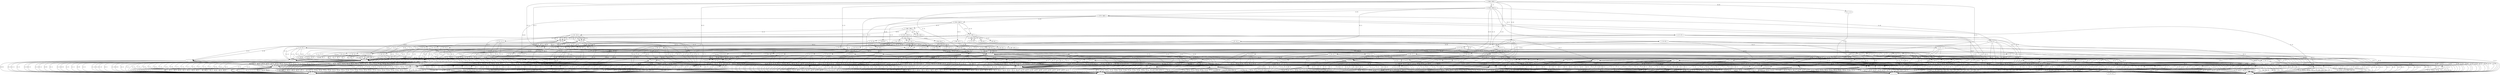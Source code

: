 digraph G {
	"1, 3500, 2928, 1" -> "2, 22, 2, 2" [label="(1, 0)" id=0]
	"1, 3500, 2928, 1" -> "2, 79, 29, 2" [label="(1, 2)" id=1]
	"1, 3500, 2928, 1" -> "2, 88, 34, 2" [label="(0, 2)" id=2]
	"1, 3500, 2928, 1" -> "2, 33, 7, 2" [label="(2, 0)" id=3]
	"1, 3500, 2928, 1" -> "2, 4, -2, 2" [label="(2, 2)" id=4]
	"1, 3500, 2928, 1" -> "2, 2, -2, 2" [label="(0, 0)" id=5]
	"1, 3500, 2928, 1" -> "2, 59, 19, 2" [label="(0, 1)" id=6]
	"1, 3500, 2928, 1" -> "2, 3149, 2819, 2" [label="(1, 1)" id=7]
	"1, 3500, 2928, 1" -> "2, 64, 22, 2" [label="(2, 1)" id=8]
	"2, 22, 2, 2" -> "1, 1, 1, 1" [label="(2, 0)" id=9]
	"2, 22, 2, 2" -> "1, 1, 1, 1" [label="(2, 2)" id=10]
	"2, 22, 2, 2" -> "1, 4, 0, 1" [label="(0, 1)" id=11]
	"2, 22, 2, 2" -> "1, 8, -4, 1" [label="(0, 2)" id=12]
	"2, 22, 2, 2" -> "1, 1, 1, 1" [label="(2, 1)" id=13]
	"2, 22, 2, 2" -> "1, 1, 1, 1" [label="(1, 2)" id=14]
	"2, 22, 2, 2" -> "1, 1, 1, 1" [label="(0, 0)" id=15]
	"2, 22, 2, 2" -> "1, 4, 0, 1" [label="(1, 1)" id=16]
	"2, 79, 29, 2" -> "1, 3, 3, 1" [label="(2, 0)" id=17]
	"2, 79, 29, 2" -> "1, 3, 3, 1" [label="(2, 2)" id=18]
	"2, 79, 29, 2" -> "1, 18, 6, 1" [label="(2, 1)" id=19]
	"2, 79, 29, 2" -> "1, 11, 5, 1" [label="(0, 0)" id=20]
	"2, 79, 29, 2" -> "1, 5, -1, 1" [label="(1, 0)" id=21]
	"2, 79, 29, 2" -> "1, 27, 7, 1" [label="(1, 1)" id=22]
	"2, 79, 29, 2" -> "1, 2, 2, 1" [label="(0, 1)" id=23]
	"2, 79, 29, 2" -> "1, 9, 5, 1" [label="(0, 2)" id=24]
	"2, 88, 34, 2" -> "1, 23, 7, 1" [label="(0, 1)" id=25]
	"2, 88, 34, 2" -> "1, 25, 1, 1" [label="(2, 0)" id=26]
	"2, 88, 34, 2" -> "1, 9, 5, 1" [label="(0, 0)" id=27]
	"2, 88, 34, 2" -> "1, 3, 3, 1" [label="(1, 1)" id=28]
	"2, 88, 34, 2" -> "1, 6, 4, 1" [label="(2, 1)" id=29]
	"2, 88, 34, 2" -> "1, 3, 3, 1" [label="(1, 2)" id=30]
	"2, 88, 34, 2" -> "1, 6, 4, 1" [label="(2, 2)" id=31]
	"2, 88, 34, 2" -> "1, 12, 6, 1" [label="(1, 0)" id=32]
	"2, 33, 7, 2" -> "1, 1, 1, 1" [label="(0, 2)" id=33]
	"2, 33, 7, 2" -> "1, 1, 1, 1" [label="(1, 1)" id=34]
	"2, 33, 7, 2" -> "1, 1, 1, 1" [label="(1, 2)" id=35]
	"2, 33, 7, 2" -> "1, 4, 2, 1" [label="(0, 0)" id=36]
	"2, 33, 7, 2" -> "1, 1, 1, 1" [label="(0, 1)" id=37]
	"2, 33, 7, 2" -> "1, 19, -1, 1" [label="(2, 1)" id=38]
	"2, 33, 7, 2" -> "1, 1, 1, 1" [label="(2, 2)" id=39]
	"2, 33, 7, 2" -> "1, 4, 2, 1" [label="(1, 0)" id=40]
	"2, 4, -2, 2" -> "1, 1, 1, 1" [label="(0, 1)" id=41]
	"2, 4, -2, 2" -> "1, 1, -1, 1" [label="(2, 0)" id=42]
	"2, 4, -2, 2" -> "1, 1, -1, 1" [label="(1, 1)" id=43]
	"2, 2, -2, 2" -> "1, 1, -1, 1" [label="(2, 1)" id=44]
	"2, 59, 19, 2" -> "1, 14, 2, 1" [label="(1, 0)" id=45]
	"2, 59, 19, 2" -> "1, 2, 2, 1" [label="(2, 1)" id=46]
	"2, 59, 19, 2" -> "1, 27, 3, 1" [label="(0, 2)" id=47]
	"2, 59, 19, 2" -> "1, 2, 2, 1" [label="(1, 1)" id=48]
	"2, 59, 19, 2" -> "1, 2, 2, 1" [label="(1, 2)" id=49]
	"2, 59, 19, 2" -> "1, 2, 2, 1" [label="(0, 0)" id=50]
	"2, 59, 19, 2" -> "1, 2, 2, 1" [label="(2, 0)" id=51]
	"2, 59, 19, 2" -> "1, 7, 3, 1" [label="(2, 2)" id=52]
	"2, 3149, 2819, 2" -> "1, 2579, 2469, 1" [label="(2, 0)" id=53]
	"2, 3149, 2819, 2" -> "1, 35, 27, 1" [label="(2, 2)" id=54]
	"2, 3149, 2819, 2" -> "1, 117, 67, 1" [label="(0, 2)" id=55]
	"2, 3149, 2819, 2" -> "1, 110, 64, 1" [label="(1, 2)" id=56]
	"2, 3149, 2819, 2" -> "1, 43, 31, 1" [label="(0, 0)" id=57]
	"2, 3149, 2819, 2" -> "1, 113, 65, 1" [label="(2, 1)" id=58]
	"2, 3149, 2819, 2" -> "1, 87, 53, 1" [label="(0, 1)" id=59]
	"2, 3149, 2819, 2" -> "1, 64, 42, 1" [label="(1, 0)" id=60]
	"2, 64, 22, 2" -> "1, 2, 2, 1" [label="(0, 0)" id=61]
	"2, 64, 22, 2" -> "1, 2, 2, 1" [label="(2, 0)" id=62]
	"2, 64, 22, 2" -> "1, 2, 2, 1" [label="(0, 1)" id=63]
	"2, 64, 22, 2" -> "1, 15, 3, 1" [label="(1, 1)" id=64]
	"2, 64, 22, 2" -> "1, 2, 2, 1" [label="(1, 0)" id=65]
	"2, 64, 22, 2" -> "1, 10, 4, 1" [label="(1, 2)" id=66]
	"2, 64, 22, 2" -> "1, 2, 2, 1" [label="(2, 2)" id=67]
	"2, 64, 22, 2" -> "1, 28, 4, 1" [label="(0, 2)" id=68]
	"1, 4, 0, 1" -> "2, 1, 1, 2" [label="(0, 2)" id=69]
	"1, 4, 0, 1" -> "2, 1, -1, 2" [label="(2, 0)" id=70]
	"1, 4, 0, 1" -> "2, 1, 1, 2" [label="(2, 2)" id=71]
	"1, 8, -4, 1" -> "2, 1, 1, 2" [label="(2, 0)" id=72]
	"1, 8, -4, 1" -> "2, 1, -1, 2" [label="(2, 2)" id=73]
	"1, 8, -4, 1" -> "2, 1, -1, 2" [label="(2, 1)" id=74]
	"1, 8, -4, 1" -> "2, 1, -1, 2" [label="(1, 2)" id=75]
	"1, 8, -4, 1" -> "2, 1, 1, 2" [label="(1, 1)" id=76]
	"1, 8, -4, 1" -> "2, 1, -1, 2" [label="(0, 1)" id=77]
	"1, 8, -4, 1" -> "2, 1, -1, 2" [label="(0, 0)" id=78]
	"1, 4, 0, 1" -> "2, 1, 1, 2" [label="(0, 1)" id=79]
	"1, 4, 0, 1" -> "2, 1, -1, 2" [label="(2, 0)" id=80]
	"1, 4, 0, 1" -> "2, 1, 1, 2" [label="(0, 2)" id=81]
	"1, 3, 3, 1" -> "2, 1, 1, 2" [label="(0, 1)" id=82]
	"1, 3, 3, 1" -> "2, 1, 1, 2" [label="(1, 1)" id=83]
	"1, 3, 3, 1" -> "2, 1, 1, 2" [label="(1, 0)" id=84]
	"1, 3, 3, 1" -> "2, 1, 1, 2" [label="(1, 1)" id=85]
	"1, 18, 6, 1" -> "2, 7, 7, 2" [label="(1, 1)" id=86]
	"1, 18, 6, 1" -> "2, 1, -1, 2" [label="(2, 0)" id=87]
	"1, 18, 6, 1" -> "2, 3, 1, 2" [label="(0, 1)" id=88]
	"1, 18, 6, 1" -> "2, 2, 0, 2" [label="(2, 2)" id=89]
	"1, 18, 6, 1" -> "2, 1, -1, 2" [label="(0, 2)" id=90]
	"1, 18, 6, 1" -> "2, 2, 0, 2" [label="(0, 0)" id=91]
	"1, 18, 6, 1" -> "2, 1, -1, 2" [label="(1, 0)" id=92]
	"1, 11, 5, 1" -> "2, 2, 2, 2" [label="(1, 0)" id=93]
	"1, 11, 5, 1" -> "2, 1, -1, 2" [label="(2, 2)" id=94]
	"1, 11, 5, 1" -> "2, 2, 2, 2" [label="(0, 1)" id=95]
	"1, 11, 5, 1" -> "2, 2, 2, 2" [label="(1, 1)" id=96]
	"1, 11, 5, 1" -> "2, 1, -1, 2" [label="(0, 2)" id=97]
	"1, 11, 5, 1" -> "2, 1, -1, 2" [label="(2, 1)" id=98]
	"1, 11, 5, 1" -> "2, 1, 1, 2" [label="(2, 0)" id=99]
	"1, 5, -1, 1" -> "2, 1, 1, 2" [label="(2, 0)" id=100]
	"1, 5, -1, 1" -> "2, 1, -1, 2" [label="(1, 1)" id=101]
	"1, 5, -1, 1" -> "2, 1, -1, 2" [label="(2, 1)" id=102]
	"1, 5, -1, 1" -> "2, 1, -1, 2" [label="(0, 0)" id=103]
	"1, 27, 7, 1" -> "2, 1, -1, 2" [label="(0, 0)" id=104]
	"1, 27, 7, 1" -> "2, 11, 7, 2" [label="(2, 1)" id=105]
	"1, 27, 7, 1" -> "2, 6, 2, 2" [label="(2, 0)" id=106]
	"1, 27, 7, 1" -> "2, 1, -1, 2" [label="(0, 1)" id=107]
	"1, 27, 7, 1" -> "2, 1, -1, 2" [label="(2, 2)" id=108]
	"1, 27, 7, 1" -> "2, 5, 1, 2" [label="(0, 2)" id=109]
	"1, 27, 7, 1" -> "2, 1, -1, 2" [label="(1, 0)" id=110]
	"1, 2, 2, 1" -> "2, 1, 1, 2" [label="(2, 0)" id=111]
	"1, 9, 5, 1" -> "2, 2, 2, 2" [label="(2, 1)" id=112]
	"1, 9, 5, 1" -> "2, 1, 1, 2" [label="(0, 1)" id=113]
	"1, 9, 5, 1" -> "2, 1, 1, 2" [label="(0, 0)" id=114]
	"1, 9, 5, 1" -> "2, 1, -1, 2" [label="(2, 2)" id=115]
	"1, 9, 5, 1" -> "2, 1, 1, 2" [label="(1, 0)" id=116]
	"1, 9, 5, 1" -> "2, 1, 1, 2" [label="(1, 1)" id=117]
	"1, 9, 5, 1" -> "2, 1, 1, 2" [label="(2, 0)" id=118]
	"1, 23, 7, 1" -> "2, 1, -1, 2" [label="(2, 0)" id=119]
	"1, 23, 7, 1" -> "2, 1, -1, 2" [label="(1, 2)" id=120]
	"1, 23, 7, 1" -> "2, 2, 0, 2" [label="(0, 0)" id=121]
	"1, 23, 7, 1" -> "2, 6, 4, 2" [label="(2, 1)" id=122]
	"1, 23, 7, 1" -> "2, 3, 1, 2" [label="(2, 2)" id=123]
	"1, 23, 7, 1" -> "2, 8, 4, 2" [label="(1, 1)" id=124]
	"1, 23, 7, 1" -> "2, 1, -1, 2" [label="(1, 0)" id=125]
	"1, 25, 1, 1" -> "2, 4, 0, 2" [label="(1, 0)" id=126]
	"1, 25, 1, 1" -> "2, 1, -1, 2" [label="(2, 2)" id=127]
	"1, 25, 1, 1" -> "2, 6, 2, 2" [label="(1, 1)" id=128]
	"1, 25, 1, 1" -> "2, 8, 2, 2" [label="(0, 1)" id=129]
	"1, 25, 1, 1" -> "2, 1, -1, 2" [label="(1, 2)" id=130]
	"1, 25, 1, 1" -> "2, 1, -1, 2" [label="(0, 0)" id=131]
	"1, 25, 1, 1" -> "2, 3, -1, 2" [label="(2, 1)" id=132]
	"1, 9, 5, 1" -> "2, 2, 2, 2" [label="(2, 0)" id=133]
	"1, 9, 5, 1" -> "2, 1, -1, 2" [label="(1, 2)" id=134]
	"1, 9, 5, 1" -> "2, 1, 1, 2" [label="(1, 1)" id=135]
	"1, 9, 5, 1" -> "2, 1, -1, 2" [label="(2, 2)" id=136]
	"1, 9, 5, 1" -> "2, 1, 1, 2" [label="(0, 1)" id=137]
	"1, 9, 5, 1" -> "2, 1, 1, 2" [label="(2, 1)" id=138]
	"1, 9, 5, 1" -> "2, 1, 1, 2" [label="(1, 0)" id=139]
	"1, 3, 3, 1" -> "2, 1, 1, 2" [label="(2, 2)" id=140]
	"1, 3, 3, 1" -> "2, 1, 1, 2" [label="(0, 1)" id=141]
	"1, 6, 4, 1" -> "2, 1, 1, 2" [label="(2, 2)" id=142]
	"1, 6, 4, 1" -> "2, 1, 1, 2" [label="(0, 1)" id=143]
	"1, 6, 4, 1" -> "2, 1, 1, 2" [label="(1, 1)" id=144]
	"1, 6, 4, 1" -> "2, 1, 1, 2" [label="(0, 0)" id=145]
	"1, 6, 4, 1" -> "2, 1, 1, 2" [label="(2, 0)" id=146]
	"1, 3, 3, 1" -> "2, 1, 1, 2" [label="(2, 1)" id=147]
	"1, 3, 3, 1" -> "2, 1, 1, 2" [label="(0, 0)" id=148]
	"1, 6, 4, 1" -> "2, 1, -1, 2" [label="(0, 0)" id=149]
	"1, 6, 4, 1" -> "2, 1, 1, 2" [label="(1, 2)" id=150]
	"1, 6, 4, 1" -> "2, 1, 1, 2" [label="(2, 1)" id=151]
	"1, 6, 4, 1" -> "2, 1, 1, 2" [label="(1, 1)" id=152]
	"1, 6, 4, 1" -> "2, 1, 1, 2" [label="(1, 0)" id=153]
	"1, 12, 6, 1" -> "2, 1, -1, 2" [label="(2, 2)" id=154]
	"1, 12, 6, 1" -> "2, 1, -1, 2" [label="(1, 1)" id=155]
	"1, 12, 6, 1" -> "2, 2, 2, 2" [label="(2, 0)" id=156]
	"1, 12, 6, 1" -> "2, 2, 2, 2" [label="(0, 1)" id=157]
	"1, 12, 6, 1" -> "2, 2, 2, 2" [label="(0, 0)" id=158]
	"1, 12, 6, 1" -> "2, 2, 2, 2" [label="(2, 1)" id=159]
	"1, 12, 6, 1" -> "2, 1, -1, 2" [label="(1, 2)" id=160]
	"1, 4, 2, 1" -> "2, 1, 1, 2" [label="(2, 1)" id=161]
	"1, 4, 2, 1" -> "2, 1, 1, 2" [label="(0, 1)" id=162]
	"1, 4, 2, 1" -> "2, 1, 1, 2" [label="(0, 2)" id=163]
	"1, 19, -1, 1" -> "2, 9, 3, 2" [label="(1, 2)" id=164]
	"1, 19, -1, 1" -> "2, 1, -1, 2" [label="(0, 1)" id=165]
	"1, 19, -1, 1" -> "2, 1, -1, 2" [label="(0, 2)" id=166]
	"1, 19, -1, 1" -> "2, 2, 0, 2" [label="(0, 0)" id=167]
	"1, 19, -1, 1" -> "2, 1, -1, 2" [label="(1, 1)" id=168]
	"1, 19, -1, 1" -> "2, 2, 0, 2" [label="(1, 0)" id=169]
	"1, 19, -1, 1" -> "2, 2, 0, 2" [label="(2, 2)" id=170]
	"1, 4, 2, 1" -> "2, 1, 1, 2" [label="(1, 2)" id=171]
	"1, 4, 2, 1" -> "2, 1, 1, 2" [label="(2, 2)" id=172]
	"1, 4, 2, 1" -> "2, 1, 1, 2" [label="(2, 1)" id=173]
	"1, 14, 2, 1" -> "2, 1, -1, 2" [label="(1, 1)" id=174]
	"1, 14, 2, 1" -> "2, 1, -1, 2" [label="(0, 2)" id=175]
	"1, 14, 2, 1" -> "2, 3, 3, 2" [label="(2, 0)" id=176]
	"1, 14, 2, 1" -> "2, 1, -1, 2" [label="(1, 2)" id=177]
	"1, 14, 2, 1" -> "2, 2, 0, 2" [label="(2, 1)" id=178]
	"1, 14, 2, 1" -> "2, 3, 1, 2" [label="(0, 0)" id=179]
	"1, 14, 2, 1" -> "2, 2, 0, 2" [label="(2, 2)" id=180]
	"1, 2, 2, 1" -> "2, 1, 1, 2" [label="(0, 2)" id=181]
	"1, 27, 3, 1" -> "2, 8, 2, 2" [label="(1, 1)" id=182]
	"1, 27, 3, 1" -> "2, 5, 1, 2" [label="(0, 0)" id=183]
	"1, 27, 3, 1" -> "2, 1, -1, 2" [label="(1, 0)" id=184]
	"1, 27, 3, 1" -> "2, 1, -1, 2" [label="(2, 0)" id=185]
	"1, 27, 3, 1" -> "2, 1, -1, 2" [label="(2, 2)" id=186]
	"1, 27, 3, 1" -> "2, 5, 3, 2" [label="(2, 1)" id=187]
	"1, 27, 3, 1" -> "2, 5, 1, 2" [label="(1, 2)" id=188]
	"1, 2, 2, 1" -> "2, 1, 1, 2" [label="(2, 1)" id=189]
	"1, 2, 2, 1" -> "2, 1, 1, 2" [label="(2, 1)" id=190]
	"1, 2, 2, 1" -> "2, 1, 1, 2" [label="(2, 2)" id=191]
	"1, 2, 2, 1" -> "2, 1, 1, 2" [label="(1, 2)" id=192]
	"1, 7, 3, 1" -> "2, 1, 1, 2" [label="(1, 0)" id=193]
	"1, 7, 3, 1" -> "2, 1, 1, 2" [label="(0, 2)" id=194]
	"1, 7, 3, 1" -> "2, 1, -1, 2" [label="(1, 1)" id=195]
	"1, 7, 3, 1" -> "2, 1, 1, 2" [label="(0, 0)" id=196]
	"1, 7, 3, 1" -> "2, 1, 1, 2" [label="(2, 1)" id=197]
	"1, 7, 3, 1" -> "2, 1, 1, 2" [label="(1, 2)" id=198]
	"1, 2579, 2469, 1" -> "2, 1, -1, 2" [label="(1, 2)" id=199]
	"1, 2579, 2469, 1" -> "2, 1, -1, 2" [label="(0, 2)" id=200]
	"1, 2579, 2469, 1" -> "2, 2518, 2448, 2" [label="(1, 0)" id=201]
	"1, 2579, 2469, 1" -> "2, 1, -1, 2" [label="(2, 2)" id=202]
	"1, 2579, 2469, 1" -> "2, 16, 6, 2" [label="(0, 1)" id=203]
	"1, 2579, 2469, 1" -> "2, 14, 4, 2" [label="(2, 1)" id=204]
	"1, 2579, 2469, 1" -> "2, 27, 13, 2" [label="(0, 0)" id=205]
	"1, 35, 27, 1" -> "2, 5, 3, 2" [label="(2, 1)" id=206]
	"1, 35, 27, 1" -> "2, 8, 8, 2" [label="(1, 2)" id=207]
	"1, 35, 27, 1" -> "2, 8, 8, 2" [label="(1, 0)" id=208]
	"1, 35, 27, 1" -> "2, 3, 1, 2" [label="(0, 0)" id=209]
	"1, 35, 27, 1" -> "2, 8, 8, 2" [label="(0, 2)" id=210]
	"1, 35, 27, 1" -> "2, 1, -1, 2" [label="(2, 0)" id=211]
	"1, 35, 27, 1" -> "2, 1, -1, 2" [label="(0, 1)" id=212]
	"1, 117, 67, 1" -> "2, 7, 1, 2" [label="(2, 2)" id=213]
	"1, 117, 67, 1" -> "2, 3, -1, 2" [label="(0, 0)" id=214]
	"1, 117, 67, 1" -> "2, 1, -1, 2" [label="(2, 0)" id=215]
	"1, 117, 67, 1" -> "2, 28, 14, 2" [label="(2, 1)" id=216]
	"1, 117, 67, 1" -> "2, 1, -1, 2" [label="(0, 1)" id=217]
	"1, 117, 67, 1" -> "2, 70, 56, 2" [label="(1, 2)" id=218]
	"1, 117, 67, 1" -> "2, 6, 0, 2" [label="(1, 0)" id=219]
	"1, 110, 64, 1" -> "2, 14, 6, 2" [label="(2, 0)" id=220]
	"1, 110, 64, 1" -> "2, 4, 0, 2" [label="(0, 1)" id=221]
	"1, 110, 64, 1" -> "2, 1, -1, 2" [label="(0, 0)" id=222]
	"1, 110, 64, 1" -> "2, 64, 50, 2" [label="(0, 2)" id=223]
	"1, 110, 64, 1" -> "2, 9, 3, 2" [label="(2, 1)" id=224]
	"1, 110, 64, 1" -> "2, 13, 5, 2" [label="(2, 2)" id=225]
	"1, 110, 64, 1" -> "2, 4, 0, 2" [label="(1, 0)" id=226]
	"1, 43, 31, 1" -> "2, 1, -1, 2" [label="(0, 1)" id=227]
	"1, 43, 31, 1" -> "2, 2, 0, 2" [label="(1, 2)" id=228]
	"1, 43, 31, 1" -> "2, 15, 15, 2" [label="(2, 2)" id=229]
	"1, 43, 31, 1" -> "2, 7, 5, 2" [label="(0, 2)" id=230]
	"1, 43, 31, 1" -> "2, 4, 2, 2" [label="(1, 0)" id=231]
	"1, 43, 31, 1" -> "2, 8, 6, 2" [label="(2, 1)" id=232]
	"1, 43, 31, 1" -> "2, 5, 3, 2" [label="(2, 0)" id=233]
	"1, 113, 65, 1" -> "2, 57, 43, 2" [label="(1, 2)" id=234]
	"1, 113, 65, 1" -> "2, 1, -1, 2" [label="(0, 2)" id=235]
	"1, 113, 65, 1" -> "2, 8, 2, 2" [label="(2, 2)" id=236]
	"1, 113, 65, 1" -> "2, 20, 10, 2" [label="(0, 0)" id=237]
	"1, 113, 65, 1" -> "2, 21, 11, 2" [label="(2, 0)" id=238]
	"1, 113, 65, 1" -> "2, 1, -1, 2" [label="(0, 1)" id=239]
	"1, 113, 65, 1" -> "2, 4, 0, 2" [label="(1, 0)" id=240]
	"1, 87, 53, 1" -> "2, 1, -1, 2" [label="(2, 1)" id=241]
	"1, 87, 53, 1" -> "2, 7, 3, 2" [label="(0, 0)" id=242]
	"1, 87, 53, 1" -> "2, 13, 9, 2" [label="(2, 0)" id=243]
	"1, 87, 53, 1" -> "2, 17, 11, 2" [label="(2, 2)" id=244]
	"1, 87, 53, 1" -> "2, 6, 2, 2" [label="(1, 2)" id=245]
	"1, 87, 53, 1" -> "2, 11, 5, 2" [label="(0, 2)" id=246]
	"1, 87, 53, 1" -> "2, 31, 25, 2" [label="(1, 0)" id=247]
	"1, 64, 42, 1" -> "2, 53, 45, 2" [label="(2, 0)" id=248]
	"1, 64, 42, 1" -> "2, 1, -1, 2" [label="(1, 2)" id=249]
	"1, 64, 42, 1" -> "2, 1, -1, 2" [label="(0, 1)" id=250]
	"1, 64, 42, 1" -> "2, 1, -1, 2" [label="(2, 2)" id=251]
	"1, 64, 42, 1" -> "2, 1, -1, 2" [label="(2, 1)" id=252]
	"1, 64, 42, 1" -> "2, 1, -1, 2" [label="(0, 0)" id=253]
	"1, 64, 42, 1" -> "2, 5, 1, 2" [label="(0, 2)" id=254]
	"1, 2, 2, 1" -> "2, 1, 1, 2" [label="(1, 0)" id=255]
	"1, 2, 2, 1" -> "2, 1, 1, 2" [label="(0, 0)" id=256]
	"1, 2, 2, 1" -> "2, 1, 1, 2" [label="(0, 2)" id=257]
	"1, 15, 3, 1" -> "2, 1, -1, 2" [label="(2, 2)" id=258]
	"1, 15, 3, 1" -> "2, 3, 3, 2" [label="(0, 1)" id=259]
	"1, 15, 3, 1" -> "2, 1, -1, 2" [label="(1, 0)" id=260]
	"1, 15, 3, 1" -> "2, 2, 0, 2" [label="(0, 2)" id=261]
	"1, 15, 3, 1" -> "2, 3, 3, 2" [label="(2, 0)" id=262]
	"1, 15, 3, 1" -> "2, 3, 1, 2" [label="(0, 0)" id=263]
	"1, 15, 3, 1" -> "2, 1, -1, 2" [label="(1, 2)" id=264]
	"1, 2, 2, 1" -> "2, 1, 1, 2" [label="(0, 2)" id=265]
	"1, 10, 4, 1" -> "2, 2, 2, 2" [label="(2, 2)" id=266]
	"1, 10, 4, 1" -> "2, 1, -1, 2" [label="(1, 0)" id=267]
	"1, 10, 4, 1" -> "2, 2, 2, 2" [label="(2, 0)" id=268]
	"1, 10, 4, 1" -> "2, 1, 1, 2" [label="(0, 1)" id=269]
	"1, 10, 4, 1" -> "2, 1, 1, 2" [label="(1, 1)" id=270]
	"1, 10, 4, 1" -> "2, 1, -1, 2" [label="(0, 0)" id=271]
	"1, 10, 4, 1" -> "2, 1, 1, 2" [label="(0, 2)" id=272]
	"1, 2, 2, 1" -> "2, 1, 1, 2" [label="(0, 0)" id=273]
	"1, 28, 4, 1" -> "2, 1, -1, 2" [label="(1, 2)" id=274]
	"1, 28, 4, 1" -> "2, 5, 1, 2" [label="(0, 0)" id=275]
	"1, 28, 4, 1" -> "2, 5, 1, 2" [label="(1, 0)" id=276]
	"1, 28, 4, 1" -> "2, 8, 4, 2" [label="(2, 0)" id=277]
	"1, 28, 4, 1" -> "2, 1, -1, 2" [label="(2, 2)" id=278]
	"1, 28, 4, 1" -> "2, 1, -1, 2" [label="(0, 1)" id=279]
	"1, 28, 4, 1" -> "2, 6, 2, 2" [label="(1, 1)" id=280]
	"2, 7, 7, 2" -> "1, 1, 1, 1" [label="(2, 2)" id=281]
	"2, 7, 7, 2" -> "1, 1, 1, 1" [label="(2, 0)" id=282]
	"2, 7, 7, 2" -> "1, 1, 1, 1" [label="(0, 0)" id=283]
	"2, 7, 7, 2" -> "1, 1, 1, 1" [label="(0, 1)" id=284]
	"2, 7, 7, 2" -> "1, 1, 1, 1" [label="(1, 0)" id=285]
	"2, 7, 7, 2" -> "1, 1, 1, 1" [label="(0, 2)" id=286]
	"2, 3, 1, 2" -> "1, 1, 1, 1" [label="(2, 2)" id=287]
	"2, 3, 1, 2" -> "1, 1, -1, 1" [label="(1, 1)" id=288]
	"2, 2, 0, 2" -> "1, 1, -1, 1" [label="(0, 1)" id=289]
	"2, 2, 0, 2" -> "1, 1, -1, 1" [label="(0, 1)" id=290]
	"2, 2, 2, 2" -> "1, 1, 1, 1" [label="(1, 1)" id=291]
	"2, 2, 2, 2" -> "1, 1, 1, 1" [label="(2, 2)" id=292]
	"2, 2, 2, 2" -> "1, 1, 1, 1" [label="(0, 2)" id=293]
	"2, 11, 7, 2" -> "1, 1, 1, 1" [label="(2, 0)" id=294]
	"2, 11, 7, 2" -> "1, 1, 1, 1" [label="(1, 0)" id=295]
	"2, 11, 7, 2" -> "1, 3, 1, 1" [label="(0, 1)" id=296]
	"2, 11, 7, 2" -> "1, 1, 1, 1" [label="(2, 2)" id=297]
	"2, 11, 7, 2" -> "1, 3, 1, 1" [label="(0, 0)" id=298]
	"2, 11, 7, 2" -> "1, 1, 1, 1" [label="(0, 2)" id=299]
	"2, 6, 2, 2" -> "1, 1, 1, 1" [label="(2, 2)" id=300]
	"2, 6, 2, 2" -> "1, 1, -1, 1" [label="(2, 1)" id=301]
	"2, 6, 2, 2" -> "1, 1, 1, 1" [label="(0, 1)" id=302]
	"2, 6, 2, 2" -> "1, 1, 1, 1" [label="(0, 2)" id=303]
	"2, 6, 2, 2" -> "1, 1, -1, 1" [label="(1, 0)" id=304]
	"2, 5, 1, 2" -> "1, 1, 1, 1" [label="(0, 0)" id=305]
	"2, 5, 1, 2" -> "1, 1, 1, 1" [label="(1, 0)" id=306]
	"2, 5, 1, 2" -> "1, 1, -1, 1" [label="(2, 0)" id=307]
	"2, 5, 1, 2" -> "1, 1, -1, 1" [label="(2, 1)" id=308]
	"2, 2, 2, 2" -> "1, 1, 1, 1" [label="(0, 1)" id=309]
	"2, 2, 0, 2" -> "1, 1, -1, 1" [label="(1, 0)" id=310]
	"2, 6, 4, 2" -> "1, 1, 1, 1" [label="(2, 2)" id=311]
	"2, 6, 4, 2" -> "1, 1, 1, 1" [label="(1, 0)" id=312]
	"2, 6, 4, 2" -> "1, 1, -1, 1" [label="(2, 0)" id=313]
	"2, 6, 4, 2" -> "1, 1, 1, 1" [label="(1, 2)" id=314]
	"2, 6, 4, 2" -> "1, 1, 1, 1" [label="(1, 1)" id=315]
	"2, 3, 1, 2" -> "1, 1, 1, 1" [label="(1, 0)" id=316]
	"2, 3, 1, 2" -> "1, 1, -1, 1" [label="(2, 0)" id=317]
	"2, 8, 4, 2" -> "1, 1, 1, 1" [label="(2, 1)" id=318]
	"2, 8, 4, 2" -> "1, 1, 1, 1" [label="(0, 0)" id=319]
	"2, 8, 4, 2" -> "1, 1, 1, 1" [label="(2, 2)" id=320]
	"2, 8, 4, 2" -> "1, 2, -2, 1" [label="(2, 0)" id=321]
	"2, 8, 4, 2" -> "1, 1, 1, 1" [label="(1, 2)" id=322]
	"2, 8, 4, 2" -> "1, 1, 1, 1" [label="(1, 0)" id=323]
	"2, 4, 0, 2" -> "1, 1, -1, 1" [label="(2, 2)" id=324]
	"2, 4, 0, 2" -> "1, 1, 1, 1" [label="(2, 1)" id=325]
	"2, 4, 0, 2" -> "1, 1, -1, 1" [label="(0, 1)" id=326]
	"2, 6, 2, 2" -> "1, 1, 1, 1" [label="(2, 2)" id=327]
	"2, 6, 2, 2" -> "1, 1, 1, 1" [label="(2, 1)" id=328]
	"2, 6, 2, 2" -> "1, 1, 1, 1" [label="(0, 0)" id=329]
	"2, 6, 2, 2" -> "1, 1, -1, 1" [label="(1, 2)" id=330]
	"2, 6, 2, 2" -> "1, 1, -1, 1" [label="(0, 1)" id=331]
	"2, 8, 2, 2" -> "1, 1, 1, 1" [label="(1, 1)" id=332]
	"2, 8, 2, 2" -> "1, 1, 1, 1" [label="(1, 2)" id=333]
	"2, 8, 2, 2" -> "1, 1, 1, 1" [label="(2, 2)" id=334]
	"2, 8, 2, 2" -> "1, 2, -2, 1" [label="(1, 0)" id=335]
	"2, 8, 2, 2" -> "1, 1, 1, 1" [label="(2, 1)" id=336]
	"2, 8, 2, 2" -> "1, 1, -1, 1" [label="(0, 0)" id=337]
	"2, 3, -1, 2" -> "1, 1, -1, 1" [label="(1, 1)" id=338]
	"2, 3, -1, 2" -> "1, 1, -1, 1" [label="(1, 0)" id=339]
	"2, 2, 2, 2" -> "1, 1, 1, 1" [label="(2, 2)" id=340]
	"2, 2, 2, 2" -> "1, 1, 1, 1" [label="(1, 2)" id=341]
	"2, 2, 2, 2" -> "1, 1, 1, 1" [label="(1, 2)" id=342]
	"2, 2, 2, 2" -> "1, 1, 1, 1" [label="(1, 1)" id=343]
	"2, 2, 2, 2" -> "1, 1, 1, 1" [label="(1, 2)" id=344]
	"2, 9, 3, 2" -> "1, 1, 1, 1" [label="(0, 1)" id=345]
	"2, 9, 3, 2" -> "1, 1, 1, 1" [label="(0, 2)" id=346]
	"2, 9, 3, 2" -> "1, 1, 1, 1" [label="(2, 2)" id=347]
	"2, 9, 3, 2" -> "1, 1, 1, 1" [label="(0, 0)" id=348]
	"2, 9, 3, 2" -> "1, 2, 0, 1" [label="(1, 0)" id=349]
	"2, 9, 3, 2" -> "1, 2, -2, 1" [label="(1, 1)" id=350]
	"2, 2, 0, 2" -> "1, 1, -1, 1" [label="(1, 1)" id=351]
	"2, 2, 0, 2" -> "1, 1, -1, 1" [label="(1, 2)" id=352]
	"2, 2, 0, 2" -> "1, 1, -1, 1" [label="(0, 0)" id=353]
	"2, 3, 3, 2" -> "1, 1, 1, 1" [label="(2, 2)" id=354]
	"2, 3, 3, 2" -> "1, 1, 1, 1" [label="(1, 1)" id=355]
	"2, 2, 0, 2" -> "1, 1, -1, 1" [label="(2, 2)" id=356]
	"2, 3, 1, 2" -> "1, 1, 1, 1" [label="(1, 2)" id=357]
	"2, 3, 1, 2" -> "1, 1, -1, 1" [label="(0, 2)" id=358]
	"2, 2, 0, 2" -> "1, 1, -1, 1" [label="(0, 2)" id=359]
	"2, 8, 2, 2" -> "1, 1, 1, 1" [label="(2, 2)" id=360]
	"2, 8, 2, 2" -> "1, 2, -2, 1" [label="(1, 2)" id=361]
	"2, 8, 2, 2" -> "1, 1, 1, 1" [label="(2, 0)" id=362]
	"2, 8, 2, 2" -> "1, 1, 1, 1" [label="(2, 1)" id=363]
	"2, 8, 2, 2" -> "1, 1, 1, 1" [label="(0, 0)" id=364]
	"2, 8, 2, 2" -> "1, 1, -1, 1" [label="(1, 0)" id=365]
	"2, 5, 1, 2" -> "1, 1, 1, 1" [label="(1, 2)" id=366]
	"2, 5, 1, 2" -> "1, 1, 1, 1" [label="(2, 2)" id=367]
	"2, 5, 1, 2" -> "1, 1, -1, 1" [label="(1, 1)" id=368]
	"2, 5, 1, 2" -> "1, 1, -1, 1" [label="(1, 0)" id=369]
	"2, 5, 3, 2" -> "1, 1, -1, 1" [label="(2, 2)" id=370]
	"2, 5, 3, 2" -> "1, 1, 1, 1" [label="(0, 0)" id=371]
	"2, 5, 3, 2" -> "1, 1, 1, 1" [label="(1, 1)" id=372]
	"2, 5, 3, 2" -> "1, 1, 1, 1" [label="(1, 2)" id=373]
	"2, 5, 1, 2" -> "1, 1, 1, 1" [label="(1, 0)" id=374]
	"2, 5, 1, 2" -> "1, 1, -1, 1" [label="(1, 1)" id=375]
	"2, 5, 1, 2" -> "1, 1, 1, 1" [label="(0, 0)" id=376]
	"2, 5, 1, 2" -> "1, 1, -1, 1" [label="(2, 1)" id=377]
	"2, 2518, 2448, 2" -> "1, 175, 163, 1" [label="(2, 2)" id=378]
	"2, 2518, 2448, 2" -> "1, 265, 237, 1" [label="(0, 2)" id=379]
	"2, 2518, 2448, 2" -> "1, 1596, 1596, 1" [label="(0, 1)" id=380]
	"2, 2518, 2448, 2" -> "1, 210, 192, 1" [label="(1, 2)" id=381]
	"2, 2518, 2448, 2" -> "1, 96, 96, 1" [label="(0, 0)" id=382]
	"2, 2518, 2448, 2" -> "1, 175, 163, 1" [label="(2, 1)" id=383]
	"2, 16, 6, 2" -> "1, 1, 1, 1" [label="(0, 0)" id=384]
	"2, 16, 6, 2" -> "1, 1, 1, 1" [label="(1, 2)" id=385]
	"2, 16, 6, 2" -> "1, 1, 1, 1" [label="(1, 0)" id=386]
	"2, 16, 6, 2" -> "1, 1, 1, 1" [label="(2, 2)" id=387]
	"2, 16, 6, 2" -> "1, 10, 0, 1" [label="(2, 1)" id=388]
	"2, 16, 6, 2" -> "1, 1, 1, 1" [label="(0, 2)" id=389]
	"2, 14, 4, 2" -> "1, 2, 2, 1" [label="(0, 1)" id=390]
	"2, 14, 4, 2" -> "1, 7, -3, 1" [label="(1, 0)" id=391]
	"2, 14, 4, 2" -> "1, 1, 1, 1" [label="(0, 2)" id=392]
	"2, 14, 4, 2" -> "1, 1, 1, 1" [label="(1, 2)" id=393]
	"2, 14, 4, 2" -> "1, 1, 1, 1" [label="(0, 0)" id=394]
	"2, 14, 4, 2" -> "1, 1, 1, 1" [label="(2, 2)" id=395]
	"2, 27, 13, 2" -> "1, 2, 2, 1" [label="(2, 1)" id=396]
	"2, 27, 13, 2" -> "1, 2, 2, 1" [label="(2, 2)" id=397]
	"2, 27, 13, 2" -> "1, 2, 2, 1" [label="(0, 2)" id=398]
	"2, 27, 13, 2" -> "1, 2, 2, 1" [label="(0, 1)" id=399]
	"2, 27, 13, 2" -> "1, 12, 4, 1" [label="(1, 2)" id=400]
	"2, 27, 13, 2" -> "1, 6, 0, 1" [label="(1, 0)" id=401]
	"2, 5, 3, 2" -> "1, 1, 1, 1" [label="(0, 0)" id=402]
	"2, 5, 3, 2" -> "1, 1, 1, 1" [label="(2, 0)" id=403]
	"2, 5, 3, 2" -> "1, 1, 1, 1" [label="(1, 0)" id=404]
	"2, 5, 3, 2" -> "1, 1, -1, 1" [label="(0, 1)" id=405]
	"2, 8, 8, 2" -> "1, 2, 2, 1" [label="(0, 1)" id=406]
	"2, 8, 8, 2" -> "1, 1, 1, 1" [label="(1, 0)" id=407]
	"2, 8, 8, 2" -> "1, 1, 1, 1" [label="(2, 0)" id=408]
	"2, 8, 8, 2" -> "1, 1, 1, 1" [label="(2, 1)" id=409]
	"2, 8, 8, 2" -> "1, 1, 1, 1" [label="(0, 2)" id=410]
	"2, 8, 8, 2" -> "1, 1, 1, 1" [label="(0, 0)" id=411]
	"2, 8, 8, 2" -> "1, 2, 2, 1" [label="(0, 1)" id=412]
	"2, 8, 8, 2" -> "1, 1, 1, 1" [label="(0, 0)" id=413]
	"2, 8, 8, 2" -> "1, 1, 1, 1" [label="(2, 1)" id=414]
	"2, 8, 8, 2" -> "1, 1, 1, 1" [label="(1, 2)" id=415]
	"2, 8, 8, 2" -> "1, 1, 1, 1" [label="(0, 2)" id=416]
	"2, 8, 8, 2" -> "1, 1, 1, 1" [label="(2, 0)" id=417]
	"2, 3, 1, 2" -> "1, 1, 1, 1" [label="(2, 0)" id=418]
	"2, 3, 1, 2" -> "1, 1, -1, 1" [label="(1, 0)" id=419]
	"2, 8, 8, 2" -> "1, 2, 2, 1" [label="(2, 1)" id=420]
	"2, 8, 8, 2" -> "1, 1, 1, 1" [label="(2, 0)" id=421]
	"2, 8, 8, 2" -> "1, 1, 1, 1" [label="(1, 2)" id=422]
	"2, 8, 8, 2" -> "1, 1, 1, 1" [label="(1, 0)" id=423]
	"2, 8, 8, 2" -> "1, 1, 1, 1" [label="(0, 1)" id=424]
	"2, 8, 8, 2" -> "1, 1, 1, 1" [label="(0, 0)" id=425]
	"2, 7, 1, 2" -> "1, 1, 1, 1" [label="(0, 1)" id=426]
	"2, 7, 1, 2" -> "1, 1, -1, 1" [label="(1, 2)" id=427]
	"2, 7, 1, 2" -> "1, 1, -1, 1" [label="(0, 0)" id=428]
	"2, 7, 1, 2" -> "1, 1, 1, 1" [label="(1, 0)" id=429]
	"2, 7, 1, 2" -> "1, 1, 1, 1" [label="(2, 0)" id=430]
	"2, 7, 1, 2" -> "1, 1, -1, 1" [label="(2, 1)" id=431]
	"2, 3, -1, 2" -> "1, 1, -1, 1" [label="(2, 2)" id=432]
	"2, 3, -1, 2" -> "1, 1, -1, 1" [label="(2, 0)" id=433]
	"2, 28, 14, 2" -> "1, 5, 3, 1" [label="(0, 0)" id=434]
	"2, 28, 14, 2" -> "1, 2, 2, 1" [label="(0, 1)" id=435]
	"2, 28, 14, 2" -> "1, 9, 3, 1" [label="(2, 2)" id=436]
	"2, 28, 14, 2" -> "1, 7, 3, 1" [label="(2, 0)" id=437]
	"2, 28, 14, 2" -> "1, 2, 2, 1" [label="(1, 0)" id=438]
	"2, 28, 14, 2" -> "1, 2, 0, 1" [label="(1, 2)" id=439]
	"2, 70, 56, 2" -> "1, 19, 13, 1" [label="(0, 0)" id=440]
	"2, 70, 56, 2" -> "1, 7, 7, 1" [label="(2, 2)" id=441]
	"2, 70, 56, 2" -> "1, 19, 13, 1" [label="(0, 1)" id=442]
	"2, 70, 56, 2" -> "1, 7, 7, 1" [label="(1, 0)" id=443]
	"2, 70, 56, 2" -> "1, 11, 9, 1" [label="(2, 0)" id=444]
	"2, 70, 56, 2" -> "1, 6, 6, 1" [label="(2, 1)" id=445]
	"2, 6, 0, 2" -> "1, 1, -1, 1" [label="(1, 2)" id=446]
	"2, 6, 0, 2" -> "1, 1, 1, 1" [label="(2, 1)" id=447]
	"2, 6, 0, 2" -> "1, 1, 1, 1" [label="(2, 0)" id=448]
	"2, 6, 0, 2" -> "1, 1, -1, 1" [label="(2, 2)" id=449]
	"2, 6, 0, 2" -> "1, 1, -1, 1" [label="(0, 0)" id=450]
	"2, 14, 6, 2" -> "1, 8, 0, 1" [label="(0, 1)" id=451]
	"2, 14, 6, 2" -> "1, 1, 1, 1" [label="(0, 2)" id=452]
	"2, 14, 6, 2" -> "1, 1, 1, 1" [label="(1, 0)" id=453]
	"2, 14, 6, 2" -> "1, 1, 1, 1" [label="(2, 1)" id=454]
	"2, 14, 6, 2" -> "1, 1, 1, 1" [label="(0, 0)" id=455]
	"2, 14, 6, 2" -> "1, 1, 1, 1" [label="(2, 2)" id=456]
	"2, 4, 0, 2" -> "1, 1, 1, 1" [label="(2, 0)" id=457]
	"2, 4, 0, 2" -> "1, 1, -1, 1" [label="(0, 2)" id=458]
	"2, 4, 0, 2" -> "1, 1, -1, 1" [label="(2, 2)" id=459]
	"2, 64, 50, 2" -> "1, 6, 6, 1" [label="(2, 2)" id=460]
	"2, 64, 50, 2" -> "1, 14, 10, 1" [label="(0, 1)" id=461]
	"2, 64, 50, 2" -> "1, 10, 8, 1" [label="(2, 0)" id=462]
	"2, 64, 50, 2" -> "1, 21, 13, 1" [label="(1, 0)" id=463]
	"2, 64, 50, 2" -> "1, 6, 6, 1" [label="(2, 1)" id=464]
	"2, 64, 50, 2" -> "1, 6, 6, 1" [label="(0, 0)" id=465]
	"2, 9, 3, 2" -> "1, 1, 1, 1" [label="(0, 0)" id=466]
	"2, 9, 3, 2" -> "1, 1, 1, 1" [label="(0, 1)" id=467]
	"2, 9, 3, 2" -> "1, 1, 1, 1" [label="(2, 0)" id=468]
	"2, 9, 3, 2" -> "1, 1, 1, 1" [label="(0, 2)" id=469]
	"2, 9, 3, 2" -> "1, 1, 1, 1" [label="(1, 0)" id=470]
	"2, 9, 3, 2" -> "1, 3, -3, 1" [label="(2, 2)" id=471]
	"2, 13, 5, 2" -> "1, 1, 1, 1" [label="(0, 1)" id=472]
	"2, 13, 5, 2" -> "1, 1, 1, 1" [label="(2, 0)" id=473]
	"2, 13, 5, 2" -> "1, 1, 1, 1" [label="(0, 2)" id=474]
	"2, 13, 5, 2" -> "1, 1, 1, 1" [label="(0, 0)" id=475]
	"2, 13, 5, 2" -> "1, 1, 1, 1" [label="(2, 1)" id=476]
	"2, 13, 5, 2" -> "1, 7, -1, 1" [label="(1, 0)" id=477]
	"2, 4, 0, 2" -> "1, 1, 1, 1" [label="(0, 0)" id=478]
	"2, 4, 0, 2" -> "1, 1, -1, 1" [label="(0, 1)" id=479]
	"2, 4, 0, 2" -> "1, 1, -1, 1" [label="(0, 2)" id=480]
	"2, 2, 0, 2" -> "1, 1, -1, 1" [label="(1, 0)" id=481]
	"2, 15, 15, 2" -> "1, 3, 3, 1" [label="(0, 2)" id=482]
	"2, 15, 15, 2" -> "1, 3, 3, 1" [label="(0, 1)" id=483]
	"2, 15, 15, 2" -> "1, 2, 2, 1" [label="(2, 0)" id=484]
	"2, 15, 15, 2" -> "1, 2, 2, 1" [label="(1, 2)" id=485]
	"2, 15, 15, 2" -> "1, 2, 2, 1" [label="(1, 0)" id=486]
	"2, 15, 15, 2" -> "1, 2, 2, 1" [label="(2, 1)" id=487]
	"2, 7, 5, 2" -> "1, 1, 1, 1" [label="(2, 0)" id=488]
	"2, 7, 5, 2" -> "1, 1, 1, 1" [label="(2, 2)" id=489]
	"2, 7, 5, 2" -> "1, 1, 1, 1" [label="(2, 1)" id=490]
	"2, 7, 5, 2" -> "1, 1, 1, 1" [label="(1, 2)" id=491]
	"2, 7, 5, 2" -> "1, 1, 1, 1" [label="(1, 0)" id=492]
	"2, 7, 5, 2" -> "1, 1, -1, 1" [label="(0, 1)" id=493]
	"2, 4, 2, 2" -> "1, 1, 1, 1" [label="(0, 1)" id=494]
	"2, 4, 2, 2" -> "1, 1, 1, 1" [label="(2, 1)" id=495]
	"2, 4, 2, 2" -> "1, 1, -1, 1" [label="(0, 2)" id=496]
	"2, 8, 6, 2" -> "1, 2, 0, 1" [label="(2, 0)" id=497]
	"2, 8, 6, 2" -> "1, 1, 1, 1" [label="(0, 1)" id=498]
	"2, 8, 6, 2" -> "1, 1, 1, 1" [label="(2, 2)" id=499]
	"2, 8, 6, 2" -> "1, 1, 1, 1" [label="(1, 0)" id=500]
	"2, 8, 6, 2" -> "1, 1, 1, 1" [label="(1, 2)" id=501]
	"2, 8, 6, 2" -> "1, 1, 1, 1" [label="(0, 2)" id=502]
	"2, 5, 3, 2" -> "1, 1, 1, 1" [label="(0, 1)" id=503]
	"2, 5, 3, 2" -> "1, 1, 1, 1" [label="(2, 2)" id=504]
	"2, 5, 3, 2" -> "1, 1, 1, 1" [label="(0, 2)" id=505]
	"2, 5, 3, 2" -> "1, 1, -1, 1" [label="(1, 2)" id=506]
	"2, 57, 43, 2" -> "1, 5, 5, 1" [label="(0, 2)" id=507]
	"2, 57, 43, 2" -> "1, 5, 5, 1" [label="(2, 2)" id=508]
	"2, 57, 43, 2" -> "1, 9, 7, 1" [label="(2, 0)" id=509]
	"2, 57, 43, 2" -> "1, 19, 11, 1" [label="(1, 0)" id=510]
	"2, 57, 43, 2" -> "1, 13, 9, 1" [label="(0, 1)" id=511]
	"2, 57, 43, 2" -> "1, 5, 5, 1" [label="(0, 0)" id=512]
	"2, 8, 2, 2" -> "1, 1, 1, 1" [label="(0, 1)" id=513]
	"2, 8, 2, 2" -> "1, 1, 1, 1" [label="(0, 0)" id=514]
	"2, 8, 2, 2" -> "1, 2, -2, 1" [label="(1, 2)" id=515]
	"2, 8, 2, 2" -> "1, 1, -1, 1" [label="(2, 0)" id=516]
	"2, 8, 2, 2" -> "1, 1, 1, 1" [label="(1, 0)" id=517]
	"2, 8, 2, 2" -> "1, 1, 1, 1" [label="(0, 2)" id=518]
	"2, 20, 10, 2" -> "1, 2, 2, 1" [label="(1, 0)" id=519]
	"2, 20, 10, 2" -> "1, 12, 4, 1" [label="(2, 0)" id=520]
	"2, 20, 10, 2" -> "1, 2, 0, 1" [label="(0, 2)" id=521]
	"2, 20, 10, 2" -> "1, 1, 1, 1" [label="(2, 2)" id=522]
	"2, 20, 10, 2" -> "1, 1, 1, 1" [label="(1, 2)" id=523]
	"2, 20, 10, 2" -> "1, 1, 1, 1" [label="(0, 1)" id=524]
	"2, 21, 11, 2" -> "1, 5, 3, 1" [label="(0, 1)" id=525]
	"2, 21, 11, 2" -> "1, 2, 2, 1" [label="(0, 0)" id=526]
	"2, 21, 11, 2" -> "1, 5, 3, 1" [label="(2, 2)" id=527]
	"2, 21, 11, 2" -> "1, 2, 2, 1" [label="(1, 0)" id=528]
	"2, 21, 11, 2" -> "1, 2, 2, 1" [label="(0, 2)" id=529]
	"2, 21, 11, 2" -> "1, 4, -2, 1" [label="(1, 2)" id=530]
	"2, 4, 0, 2" -> "1, 1, 1, 1" [label="(2, 0)" id=531]
	"2, 4, 0, 2" -> "1, 1, -1, 1" [label="(0, 2)" id=532]
	"2, 4, 0, 2" -> "1, 1, -1, 1" [label="(2, 2)" id=533]
	"2, 7, 3, 2" -> "1, 1, 1, 1" [label="(2, 0)" id=534]
	"2, 7, 3, 2" -> "1, 1, 1, 1" [label="(2, 1)" id=535]
	"2, 7, 3, 2" -> "1, 1, -1, 1" [label="(1, 0)" id=536]
	"2, 7, 3, 2" -> "1, 1, 1, 1" [label="(0, 2)" id=537]
	"2, 7, 3, 2" -> "1, 1, 1, 1" [label="(2, 2)" id=538]
	"2, 7, 3, 2" -> "1, 1, -1, 1" [label="(1, 2)" id=539]
	"2, 13, 9, 2" -> "1, 1, 1, 1" [label="(1, 0)" id=540]
	"2, 13, 9, 2" -> "1, 1, 1, 1" [label="(2, 2)" id=541]
	"2, 13, 9, 2" -> "1, 1, 1, 1" [label="(0, 2)" id=542]
	"2, 13, 9, 2" -> "1, 7, 3, 1" [label="(1, 2)" id=543]
	"2, 13, 9, 2" -> "1, 1, 1, 1" [label="(0, 0)" id=544]
	"2, 13, 9, 2" -> "1, 1, 1, 1" [label="(2, 1)" id=545]
	"2, 17, 11, 2" -> "1, 2, 2, 1" [label="(1, 2)" id=546]
	"2, 17, 11, 2" -> "1, 2, 2, 1" [label="(0, 2)" id=547]
	"2, 17, 11, 2" -> "1, 2, 2, 1" [label="(1, 0)" id=548]
	"2, 17, 11, 2" -> "1, 5, 3, 1" [label="(2, 1)" id=549]
	"2, 17, 11, 2" -> "1, 2, 2, 1" [label="(0, 0)" id=550]
	"2, 17, 11, 2" -> "1, 3, -1, 1" [label="(2, 0)" id=551]
	"2, 6, 2, 2" -> "1, 1, 1, 1" [label="(0, 0)" id=552]
	"2, 6, 2, 2" -> "1, 1, 1, 1" [label="(0, 2)" id=553]
	"2, 6, 2, 2" -> "1, 1, 1, 1" [label="(2, 2)" id=554]
	"2, 6, 2, 2" -> "1, 1, -1, 1" [label="(1, 0)" id=555]
	"2, 6, 2, 2" -> "1, 1, -1, 1" [label="(2, 0)" id=556]
	"2, 11, 5, 2" -> "1, 2, 2, 1" [label="(2, 2)" id=557]
	"2, 11, 5, 2" -> "1, 4, -2, 1" [label="(1, 0)" id=558]
	"2, 11, 5, 2" -> "1, 1, 1, 1" [label="(0, 0)" id=559]
	"2, 11, 5, 2" -> "1, 1, 1, 1" [label="(2, 0)" id=560]
	"2, 11, 5, 2" -> "1, 1, 1, 1" [label="(1, 2)" id=561]
	"2, 11, 5, 2" -> "1, 1, 1, 1" [label="(2, 1)" id=562]
	"2, 31, 25, 2" -> "1, 4, 4, 1" [label="(0, 0)" id=563]
	"2, 31, 25, 2" -> "1, 11, 7, 1" [label="(1, 2)" id=564]
	"2, 31, 25, 2" -> "1, 4, 4, 1" [label="(2, 1)" id=565]
	"2, 31, 25, 2" -> "1, 4, 4, 1" [label="(2, 0)" id=566]
	"2, 31, 25, 2" -> "1, 4, 2, 1" [label="(2, 2)" id=567]
	"2, 31, 25, 2" -> "1, 3, 3, 1" [label="(0, 2)" id=568]
	"2, 53, 45, 2" -> "1, 6, 6, 1" [label="(0, 1)" id=569]
	"2, 53, 45, 2" -> "1, 6, 6, 1" [label="(0, 0)" id=570]
	"2, 53, 45, 2" -> "1, 10, 8, 1" [label="(1, 2)" id=571]
	"2, 53, 45, 2" -> "1, 18, 12, 1" [label="(0, 2)" id=572]
	"2, 53, 45, 2" -> "1, 6, 6, 1" [label="(2, 1)" id=573]
	"2, 53, 45, 2" -> "1, 6, 6, 1" [label="(2, 2)" id=574]
	"2, 5, 1, 2" -> "1, 1, 1, 1" [label="(0, 1)" id=575]
	"2, 5, 1, 2" -> "1, 1, 1, 1" [label="(2, 2)" id=576]
	"2, 5, 1, 2" -> "1, 1, -1, 1" [label="(1, 2)" id=577]
	"2, 5, 1, 2" -> "1, 1, -1, 1" [label="(2, 0)" id=578]
	"2, 3, 3, 2" -> "1, 1, 1, 1" [label="(0, 0)" id=579]
	"2, 3, 3, 2" -> "1, 1, 1, 1" [label="(2, 0)" id=580]
	"2, 2, 0, 2" -> "1, 1, -1, 1" [label="(2, 0)" id=581]
	"2, 3, 3, 2" -> "1, 1, 1, 1" [label="(1, 0)" id=582]
	"2, 3, 3, 2" -> "1, 1, 1, 1" [label="(1, 2)" id=583]
	"2, 3, 1, 2" -> "1, 1, 1, 1" [label="(0, 1)" id=584]
	"2, 3, 1, 2" -> "1, 1, -1, 1" [label="(2, 0)" id=585]
	"2, 2, 2, 2" -> "1, 1, 1, 1" [label="(1, 1)" id=586]
	"2, 2, 2, 2" -> "1, 1, 1, 1" [label="(2, 2)" id=587]
	"2, 5, 1, 2" -> "1, 1, -1, 1" [label="(2, 0)" id=588]
	"2, 5, 1, 2" -> "1, 1, 1, 1" [label="(0, 1)" id=589]
	"2, 5, 1, 2" -> "1, 1, 1, 1" [label="(2, 2)" id=590]
	"2, 5, 1, 2" -> "1, 1, -1, 1" [label="(1, 1)" id=591]
	"2, 5, 1, 2" -> "1, 1, -1, 1" [label="(2, 0)" id=592]
	"2, 5, 1, 2" -> "1, 1, 1, 1" [label="(0, 1)" id=593]
	"2, 5, 1, 2" -> "1, 1, 1, 1" [label="(0, 0)" id=594]
	"2, 5, 1, 2" -> "1, 1, -1, 1" [label="(1, 1)" id=595]
	"2, 8, 4, 2" -> "1, 1, 1, 1" [label="(1, 0)" id=596]
	"2, 8, 4, 2" -> "1, 1, 1, 1" [label="(0, 0)" id=597]
	"2, 8, 4, 2" -> "1, 1, 1, 1" [label="(1, 2)" id=598]
	"2, 8, 4, 2" -> "1, 2, 0, 1" [label="(2, 2)" id=599]
	"2, 8, 4, 2" -> "1, 1, -1, 1" [label="(1, 1)" id=600]
	"2, 8, 4, 2" -> "1, 1, 1, 1" [label="(0, 1)" id=601]
	"2, 6, 2, 2" -> "1, 1, 1, 1" [label="(2, 0)" id=602]
	"2, 6, 2, 2" -> "1, 1, 1, 1" [label="(2, 2)" id=603]
	"2, 6, 2, 2" -> "1, 1, -1, 1" [label="(0, 0)" id=604]
	"2, 6, 2, 2" -> "1, 1, 1, 1" [label="(0, 1)" id=605]
	"2, 6, 2, 2" -> "1, 1, -1, 1" [label="(1, 2)" id=606]
	"1, 3, 1, 1" -> "2, 1, 1, 2" [label="(0, 0)" id=607]
	"1, 3, 1, 1" -> "1, 1, 1, 1" [label="(2, 0)" id=608]
	"1, 3, 1, 1" -> "2, 1, 1, 2" [label="(0, 1)" id=609]
	"1, 3, 1, 1" -> "2, 1, 1, 2" [label="(1, 0)" id=610]
	"1, 2, -2, 1" -> "2, 1, -1, 2" [label="(0, 0)" id=611]
	"1, 2, -2, 1" -> "2, 1, -1, 2" [label="(2, 1)" id=612]
	"1, 2, 0, 1" -> "2, 1, 1, 2" [label="(0, 0)" id=613]
	"1, 2, -2, 1" -> "2, 1, -1, 2" [label="(0, 0)" id=614]
	"1, 2, -2, 1" -> "2, 1, -1, 2" [label="(1, 0)" id=615]
	"1, 175, 163, 1" -> "2, 6, 2, 2" [label="(0, 1)" id=616]
	"1, 175, 163, 1" -> "1, 64, 64, 1" [label="(0, 2)" id=617]
	"1, 175, 163, 1" -> "1, 63, 63, 1" [label="(1, 2)" id=618]
	"1, 175, 163, 1" -> "2, 26, 22, 2" [label="(0, 0)" id=619]
	"1, 175, 163, 1" -> "2, 15, 11, 2" [label="(2, 1)" id=620]
	"1, 265, 237, 1" -> "2, 8, 2, 2" [label="(0, 0)" id=621]
	"1, 265, 237, 1" -> "2, 26, 18, 2" [label="(2, 2)" id=622]
	"1, 265, 237, 1" -> "1, 197, 197, 1" [label="(1, 2)" id=623]
	"1, 265, 237, 1" -> "2, 24, 16, 2" [label="(2, 1)" id=624]
	"1, 265, 237, 1" -> "2, 9, 3, 2" [label="(0, 1)" id=625]
	"1, 1596, 1596, 1" -> "2, 1119, 1119, 2" [label="(2, 1)" id=626]
	"1, 1596, 1596, 1" -> "1, 119, 119, 1" [label="(0, 2)" id=627]
	"1, 1596, 1596, 1" -> "1, 119, 119, 1" [label="(1, 2)" id=628]
	"1, 1596, 1596, 1" -> "2, 119, 119, 2" [label="(2, 2)" id=629]
	"1, 1596, 1596, 1" -> "2, 119, 119, 2" [label="(0, 0)" id=630]
	"1, 210, 192, 1" -> "2, 1, -1, 2" [label="(0, 1)" id=631]
	"1, 210, 192, 1" -> "2, 1, -1, 2" [label="(2, 1)" id=632]
	"1, 210, 192, 1" -> "2, 11, 5, 2" [label="(0, 0)" id=633]
	"1, 210, 192, 1" -> "2, 38, 30, 2" [label="(2, 2)" id=634]
	"1, 210, 192, 1" -> "1, 158, 158, 1" [label="(0, 2)" id=635]
	"1, 96, 96, 1" -> "1, 19, 19, 1" [label="(1, 2)" id=636]
	"1, 96, 96, 1" -> "1, 19, 19, 1" [label="(0, 2)" id=637]
	"1, 96, 96, 1" -> "2, 19, 19, 2" [label="(2, 1)" id=638]
	"1, 96, 96, 1" -> "2, 19, 19, 2" [label="(2, 2)" id=639]
	"1, 96, 96, 1" -> "2, 19, 19, 2" [label="(0, 1)" id=640]
	"1, 175, 163, 1" -> "2, 7, 3, 2" [label="(2, 2)" id=641]
	"1, 175, 163, 1" -> "1, 75, 75, 1" [label="(0, 2)" id=642]
	"1, 175, 163, 1" -> "2, 1, -1, 2" [label="(0, 1)" id=643]
	"1, 175, 163, 1" -> "1, 75, 75, 1" [label="(1, 2)" id=644]
	"1, 175, 163, 1" -> "2, 16, 10, 2" [label="(0, 0)" id=645]
	"1, 10, 0, 1" -> "2, 1, -1, 2" [label="(2, 2)" id=646]
	"1, 10, 0, 1" -> "2, 2, 0, 2" [label="(1, 2)" id=647]
	"1, 10, 0, 1" -> "2, 3, 1, 2" [label="(0, 0)" id=648]
	"1, 10, 0, 1" -> "2, 1, -1, 2" [label="(1, 0)" id=649]
	"1, 10, 0, 1" -> "2, 2, 2, 2" [label="(0, 2)" id=650]
	"1, 2, 2, 1" -> "2, 1, 1, 2" [label="(0, 2)" id=651]
	"1, 7, -3, 1" -> "2, 1, -1, 2" [label="(1, 2)" id=652]
	"1, 7, -3, 1" -> "2, 1, -1, 2" [label="(0, 0)" id=653]
	"1, 7, -3, 1" -> "2, 1, -1, 2" [label="(2, 2)" id=654]
	"1, 7, -3, 1" -> "2, 2, 0, 2" [label="(0, 1)" id=655]
	"1, 7, -3, 1" -> "2, 1, -1, 2" [label="(0, 2)" id=656]
	"1, 2, 2, 1" -> "2, 1, 1, 2" [label="(0, 2)" id=657]
	"1, 2, 2, 1" -> "2, 1, 1, 2" [label="(0, 2)" id=658]
	"1, 2, 2, 1" -> "2, 1, 1, 2" [label="(1, 0)" id=659]
	"1, 2, 2, 1" -> "2, 1, 1, 2" [label="(1, 2)" id=660]
	"1, 12, 4, 1" -> "2, 1, -1, 2" [label="(1, 0)" id=661]
	"1, 12, 4, 1" -> "2, 4, 4, 2" [label="(2, 1)" id=662]
	"1, 12, 4, 1" -> "2, 1, -1, 2" [label="(0, 1)" id=663]
	"1, 12, 4, 1" -> "2, 4, 4, 2" [label="(0, 2)" id=664]
	"1, 12, 4, 1" -> "2, 1, -1, 2" [label="(2, 2)" id=665]
	"1, 6, 0, 1" -> "2, 1, -1, 2" [label="(2, 2)" id=666]
	"1, 6, 0, 1" -> "2, 1, 1, 2" [label="(2, 1)" id=667]
	"1, 6, 0, 1" -> "2, 1, -1, 2" [label="(1, 2)" id=668]
	"1, 6, 0, 1" -> "2, 1, 1, 2" [label="(0, 1)" id=669]
	"1, 6, 0, 1" -> "2, 1, -1, 2" [label="(0, 2)" id=670]
	"1, 2, 2, 1" -> "1, 1, 1, 1" [label="(2, 0)" id=671]
	"1, 2, 2, 1" -> "1, 1, 1, 1" [label="(0, 2)" id=672]
	"1, 2, 2, 1" -> "1, 1, 1, 1" [label="(2, 0)" id=673]
	"1, 5, 3, 1" -> "2, 1, 1, 2" [label="(1, 0)" id=674]
	"1, 5, 3, 1" -> "2, 1, 1, 2" [label="(2, 2)" id=675]
	"1, 5, 3, 1" -> "2, 1, 1, 2" [label="(2, 0)" id=676]
	"1, 5, 3, 1" -> "2, 1, 1, 2" [label="(1, 2)" id=677]
	"1, 2, 2, 1" -> "2, 1, 1, 2" [label="(2, 0)" id=678]
	"1, 9, 3, 1" -> "2, 1, -1, 2" [label="(2, 0)" id=679]
	"1, 9, 3, 1" -> "2, 3, 3, 2" [label="(1, 2)" id=680]
	"1, 9, 3, 1" -> "2, 1, -1, 2" [label="(0, 1)" id=681]
	"1, 9, 3, 1" -> "2, 2, 2, 2" [label="(0, 0)" id=682]
	"1, 9, 3, 1" -> "2, 1, -1, 2" [label="(1, 0)" id=683]
	"1, 7, 3, 1" -> "2, 1, -1, 2" [label="(0, 1)" id=684]
	"1, 7, 3, 1" -> "2, 2, 2, 2" [label="(2, 2)" id=685]
	"1, 7, 3, 1" -> "2, 1, 1, 2" [label="(1, 2)" id=686]
	"1, 7, 3, 1" -> "2, 1, -1, 2" [label="(0, 0)" id=687]
	"1, 7, 3, 1" -> "2, 1, 1, 2" [label="(1, 0)" id=688]
	"1, 2, 2, 1" -> "2, 1, 1, 2" [label="(1, 2)" id=689]
	"1, 2, 0, 1" -> "2, 1, -1, 2" [label="(0, 0)" id=690]
	"1, 19, 13, 1" -> "1, 5, 5, 1" [label="(2, 0)" id=691]
	"1, 19, 13, 1" -> "1, 5, 5, 1" [label="(1, 0)" id=692]
	"1, 19, 13, 1" -> "2, 1, -1, 2" [label="(0, 1)" id=693]
	"1, 19, 13, 1" -> "2, 2, 0, 2" [label="(2, 2)" id=694]
	"1, 19, 13, 1" -> "2, 5, 5, 2" [label="(2, 1)" id=695]
	"1, 7, 7, 1" -> "2, 2, 2, 2" [label="(0, 1)" id=696]
	"1, 7, 7, 1" -> "2, 1, 1, 2" [label="(2, 1)" id=697]
	"1, 7, 7, 1" -> "1, 1, 1, 1" [label="(2, 0)" id=698]
	"1, 7, 7, 1" -> "1, 1, 1, 1" [label="(1, 0)" id=699]
	"1, 7, 7, 1" -> "2, 1, 1, 2" [label="(0, 0)" id=700]
	"1, 19, 13, 1" -> "1, 5, 5, 1" [label="(2, 0)" id=701]
	"1, 19, 13, 1" -> "2, 2, 0, 2" [label="(0, 0)" id=702]
	"1, 19, 13, 1" -> "2, 4, 4, 2" [label="(2, 2)" id=703]
	"1, 19, 13, 1" -> "2, 3, 1, 2" [label="(2, 1)" id=704]
	"1, 19, 13, 1" -> "1, 4, 4, 1" [label="(1, 0)" id=705]
	"1, 7, 7, 1" -> "2, 2, 2, 2" [label="(0, 0)" id=706]
	"1, 7, 7, 1" -> "2, 1, 1, 2" [label="(0, 1)" id=707]
	"1, 7, 7, 1" -> "2, 1, 1, 2" [label="(2, 1)" id=708]
	"1, 7, 7, 1" -> "1, 1, 1, 1" [label="(2, 0)" id=709]
	"1, 7, 7, 1" -> "2, 1, 1, 2" [label="(2, 2)" id=710]
	"1, 11, 9, 1" -> "2, 3, 3, 2" [label="(0, 1)" id=711]
	"1, 11, 9, 1" -> "2, 2, 2, 2" [label="(2, 2)" id=712]
	"1, 11, 9, 1" -> "2, 2, 2, 2" [label="(2, 1)" id=713]
	"1, 11, 9, 1" -> "2, 1, -1, 2" [label="(0, 0)" id=714]
	"1, 11, 9, 1" -> "1, 2, 2, 1" [label="(1, 0)" id=715]
	"1, 6, 6, 1" -> "1, 1, 1, 1" [label="(1, 0)" id=716]
	"1, 6, 6, 1" -> "2, 1, 1, 2" [label="(2, 2)" id=717]
	"1, 6, 6, 1" -> "1, 1, 1, 1" [label="(2, 0)" id=718]
	"1, 6, 6, 1" -> "2, 1, 1, 2" [label="(0, 0)" id=719]
	"1, 6, 6, 1" -> "2, 1, 1, 2" [label="(0, 1)" id=720]
	"1, 8, 0, 1" -> "2, 1, -1, 2" [label="(2, 1)" id=721]
	"1, 8, 0, 1" -> "2, 2, 2, 2" [label="(0, 0)" id=722]
	"1, 8, 0, 1" -> "2, 1, -1, 2" [label="(1, 0)" id=723]
	"1, 8, 0, 1" -> "2, 2, 0, 2" [label="(2, 2)" id=724]
	"1, 8, 0, 1" -> "1, 1, 1, 1" [label="(0, 2)" id=725]
	"1, 6, 6, 1" -> "1, 1, 1, 1" [label="(2, 0)" id=726]
	"1, 6, 6, 1" -> "2, 1, 1, 2" [label="(0, 0)" id=727]
	"1, 6, 6, 1" -> "2, 1, 1, 2" [label="(0, 1)" id=728]
	"1, 6, 6, 1" -> "1, 1, 1, 1" [label="(1, 0)" id=729]
	"1, 6, 6, 1" -> "2, 1, 1, 2" [label="(2, 1)" id=730]
	"1, 14, 10, 1" -> "2, 1, -1, 2" [label="(0, 0)" id=731]
	"1, 14, 10, 1" -> "2, 4, 4, 2" [label="(2, 1)" id=732]
	"1, 14, 10, 1" -> "2, 2, 0, 2" [label="(2, 2)" id=733]
	"1, 14, 10, 1" -> "1, 3, 3, 1" [label="(2, 0)" id=734]
	"1, 14, 10, 1" -> "1, 3, 3, 1" [label="(1, 0)" id=735]
	"1, 10, 8, 1" -> "2, 2, 2, 2" [label="(2, 1)" id=736]
	"1, 10, 8, 1" -> "2, 2, 2, 2" [label="(0, 0)" id=737]
	"1, 10, 8, 1" -> "1, 2, 2, 1" [label="(1, 0)" id=738]
	"1, 10, 8, 1" -> "2, 2, 2, 2" [label="(0, 1)" id=739]
	"1, 10, 8, 1" -> "2, 1, -1, 2" [label="(2, 2)" id=740]
	"1, 21, 13, 1" -> "2, 1, -1, 2" [label="(2, 1)" id=741]
	"1, 21, 13, 1" -> "1, 9, 9, 1" [label="(2, 0)" id=742]
	"1, 21, 13, 1" -> "2, 3, 1, 2" [label="(0, 0)" id=743]
	"1, 21, 13, 1" -> "2, 5, 3, 2" [label="(2, 2)" id=744]
	"1, 21, 13, 1" -> "2, 2, 0, 2" [label="(0, 1)" id=745]
	"1, 6, 6, 1" -> "1, 1, 1, 1" [label="(1, 0)" id=746]
	"1, 6, 6, 1" -> "2, 1, 1, 2" [label="(2, 2)" id=747]
	"1, 6, 6, 1" -> "2, 1, 1, 2" [label="(0, 1)" id=748]
	"1, 6, 6, 1" -> "2, 1, 1, 2" [label="(0, 0)" id=749]
	"1, 6, 6, 1" -> "1, 1, 1, 1" [label="(2, 0)" id=750]
	"1, 6, 6, 1" -> "2, 1, 1, 2" [label="(0, 1)" id=751]
	"1, 6, 6, 1" -> "2, 1, 1, 2" [label="(2, 1)" id=752]
	"1, 6, 6, 1" -> "1, 1, 1, 1" [label="(2, 0)" id=753]
	"1, 6, 6, 1" -> "1, 1, 1, 1" [label="(1, 0)" id=754]
	"1, 6, 6, 1" -> "2, 1, 1, 2" [label="(2, 2)" id=755]
	"1, 3, -3, 1" -> "2, 1, -1, 2" [label="(0, 1)" id=756]
	"1, 3, -3, 1" -> "2, 1, -1, 2" [label="(0, 0)" id=757]
	"1, 7, -1, 1" -> "2, 2, 0, 2" [label="(2, 0)" id=758]
	"1, 7, -1, 1" -> "2, 1, -1, 2" [label="(0, 2)" id=759]
	"1, 7, -1, 1" -> "2, 1, 1, 2" [label="(0, 0)" id=760]
	"1, 7, -1, 1" -> "2, 1, 1, 2" [label="(2, 1)" id=761]
	"1, 7, -1, 1" -> "2, 1, -1, 2" [label="(0, 1)" id=762]
	"1, 3, 3, 1" -> "2, 1, 1, 2" [label="(2, 0)" id=763]
	"1, 3, 3, 1" -> "2, 1, 1, 2" [label="(2, 1)" id=764]
	"1, 3, 3, 1" -> "2, 1, 1, 2" [label="(2, 1)" id=765]
	"1, 3, 3, 1" -> "2, 1, 1, 2" [label="(2, 0)" id=766]
	"1, 2, 2, 1" -> "2, 1, 1, 2" [label="(0, 1)" id=767]
	"1, 2, 2, 1" -> "2, 1, 1, 2" [label="(2, 1)" id=768]
	"1, 2, 2, 1" -> "2, 1, 1, 2" [label="(0, 2)" id=769]
	"1, 2, 2, 1" -> "2, 1, 1, 2" [label="(0, 2)" id=770]
	"1, 2, 0, 1" -> "2, 1, -1, 2" [label="(0, 1)" id=771]
	"1, 5, 5, 1" -> "2, 1, 1, 2" [label="(0, 0)" id=772]
	"1, 5, 5, 1" -> "2, 1, 1, 2" [label="(2, 2)" id=773]
	"1, 5, 5, 1" -> "1, 1, 1, 1" [label="(2, 0)" id=774]
	"1, 5, 5, 1" -> "2, 1, 1, 2" [label="(0, 1)" id=775]
	"1, 5, 5, 1" -> "2, 1, 1, 2" [label="(0, 0)" id=776]
	"1, 5, 5, 1" -> "2, 1, 1, 2" [label="(0, 2)" id=777]
	"1, 5, 5, 1" -> "1, 1, 1, 1" [label="(1, 0)" id=778]
	"1, 5, 5, 1" -> "1, 1, 1, 1" [label="(2, 0)" id=779]
	"1, 9, 7, 1" -> "2, 2, 2, 2" [label="(2, 2)" id=780]
	"1, 9, 7, 1" -> "1, 2, 2, 1" [label="(1, 0)" id=781]
	"1, 9, 7, 1" -> "2, 2, 2, 2" [label="(0, 0)" id=782]
	"1, 9, 7, 1" -> "2, 1, -1, 2" [label="(0, 1)" id=783]
	"1, 9, 7, 1" -> "2, 1, 1, 2" [label="(0, 2)" id=784]
	"1, 19, 11, 1" -> "2, 1, -1, 2" [label="(0, 0)" id=785]
	"1, 19, 11, 1" -> "2, 1, -1, 2" [label="(0, 2)" id=786]
	"1, 19, 11, 1" -> "1, 11, 11, 1" [label="(2, 0)" id=787]
	"1, 19, 11, 1" -> "2, 4, 2, 2" [label="(2, 2)" id=788]
	"1, 19, 11, 1" -> "2, 1, -1, 2" [label="(0, 1)" id=789]
	"1, 13, 9, 1" -> "2, 1, -1, 2" [label="(0, 2)" id=790]
	"1, 13, 9, 1" -> "2, 3, 3, 2" [label="(0, 0)" id=791]
	"1, 13, 9, 1" -> "2, 2, 0, 2" [label="(2, 2)" id=792]
	"1, 13, 9, 1" -> "1, 3, 3, 1" [label="(1, 0)" id=793]
	"1, 13, 9, 1" -> "1, 3, 3, 1" [label="(2, 0)" id=794]
	"1, 5, 5, 1" -> "1, 1, 1, 1" [label="(2, 0)" id=795]
	"1, 5, 5, 1" -> "1, 1, 1, 1" [label="(1, 0)" id=796]
	"1, 5, 5, 1" -> "2, 1, 1, 2" [label="(0, 2)" id=797]
	"1, 5, 5, 1" -> "2, 1, 1, 2" [label="(2, 2)" id=798]
	"1, 2, -2, 1" -> "2, 1, -1, 2" [label="(0, 1)" id=799]
	"1, 2, 2, 1" -> "2, 1, 1, 2" [label="(2, 0)" id=800]
	"1, 12, 4, 1" -> "2, 1, -1, 2" [label="(2, 2)" id=801]
	"1, 12, 4, 1" -> "2, 1, -1, 2" [label="(0, 2)" id=802]
	"1, 12, 4, 1" -> "2, 5, 5, 2" [label="(1, 0)" id=803]
	"1, 12, 4, 1" -> "2, 3, 1, 2" [label="(1, 2)" id=804]
	"1, 12, 4, 1" -> "2, 1, -1, 2" [label="(0, 1)" id=805]
	"1, 2, 0, 1" -> "2, 1, -1, 2" [label="(1, 0)" id=806]
	"1, 5, 3, 1" -> "2, 1, -1, 2" [label="(1, 0)" id=807]
	"1, 5, 3, 1" -> "1, 1, 1, 1" [label="(0, 2)" id=808]
	"1, 5, 3, 1" -> "2, 1, 1, 2" [label="(2, 2)" id=809]
	"1, 5, 3, 1" -> "1, 1, 1, 1" [label="(1, 2)" id=810]
	"1, 2, 2, 1" -> "2, 1, 1, 2" [label="(1, 0)" id=811]
	"1, 5, 3, 1" -> "2, 1, -1, 2" [label="(1, 0)" id=812]
	"1, 5, 3, 1" -> "1, 1, 1, 1" [label="(1, 2)" id=813]
	"1, 5, 3, 1" -> "1, 1, 1, 1" [label="(0, 2)" id=814]
	"1, 5, 3, 1" -> "2, 1, 1, 2" [label="(0, 0)" id=815]
	"1, 2, 2, 1" -> "1, 1, 1, 1" [label="(1, 2)" id=816]
	"1, 2, 2, 1" -> "2, 1, 1, 2" [label="(1, 0)" id=817]
	"1, 4, -2, 1" -> "2, 1, -1, 2" [label="(0, 0)" id=818]
	"1, 4, -2, 1" -> "2, 1, -1, 2" [label="(0, 1)" id=819]
	"1, 4, -2, 1" -> "2, 1, -1, 2" [label="(2, 2)" id=820]
	"1, 7, 3, 1" -> "2, 1, -1, 2" [label="(0, 0)" id=821]
	"1, 7, 3, 1" -> "1, 2, 2, 1" [label="(0, 2)" id=822]
	"1, 7, 3, 1" -> "2, 1, 1, 2" [label="(2, 1)" id=823]
	"1, 7, 3, 1" -> "2, 1, 1, 2" [label="(2, 2)" id=824]
	"1, 7, 3, 1" -> "2, 1, 1, 2" [label="(1, 0)" id=825]
	"1, 2, 2, 1" -> "2, 1, 1, 2" [label="(2, 1)" id=826]
	"1, 2, 2, 1" -> "2, 1, 1, 2" [label="(1, 2)" id=827]
	"1, 2, 2, 1" -> "2, 1, 1, 2" [label="(0, 2)" id=828]
	"1, 5, 3, 1" -> "2, 1, -1, 2" [label="(0, 0)" id=829]
	"1, 5, 3, 1" -> "2, 1, 1, 2" [label="(0, 2)" id=830]
	"1, 5, 3, 1" -> "2, 1, 1, 2" [label="(2, 0)" id=831]
	"1, 5, 3, 1" -> "2, 1, 1, 2" [label="(1, 2)" id=832]
	"1, 2, 2, 1" -> "2, 1, 1, 2" [label="(0, 2)" id=833]
	"1, 3, -1, 1" -> "2, 1, -1, 2" [label="(2, 1)" id=834]
	"1, 3, -1, 1" -> "2, 1, -1, 2" [label="(0, 2)" id=835]
	"1, 2, 2, 1" -> "2, 1, 1, 2" [label="(1, 2)" id=836]
	"1, 4, -2, 1" -> "2, 1, -1, 2" [label="(2, 2)" id=837]
	"1, 4, -2, 1" -> "2, 1, -1, 2" [label="(2, 1)" id=838]
	"1, 4, -2, 1" -> "2, 1, -1, 2" [label="(1, 2)" id=839]
	"1, 4, 4, 1" -> "2, 1, 1, 2" [label="(2, 2)" id=840]
	"1, 4, 4, 1" -> "2, 1, 1, 2" [label="(2, 0)" id=841]
	"1, 4, 4, 1" -> "1, 1, 1, 1" [label="(1, 2)" id=842]
	"1, 11, 7, 1" -> "2, 3, 3, 2" [label="(2, 2)" id=843]
	"1, 11, 7, 1" -> "2, 2, 2, 2" [label="(2, 1)" id=844]
	"1, 11, 7, 1" -> "2, 1, -1, 2" [label="(2, 0)" id=845]
	"1, 11, 7, 1" -> "1, 2, 2, 1" [label="(0, 2)" id=846]
	"1, 11, 7, 1" -> "2, 2, 2, 2" [label="(0, 0)" id=847]
	"1, 4, 4, 1" -> "2, 1, 1, 2" [label="(0, 0)" id=848]
	"1, 4, 4, 1" -> "1, 1, 1, 1" [label="(1, 2)" id=849]
	"1, 4, 4, 1" -> "2, 1, 1, 2" [label="(2, 2)" id=850]
	"1, 4, 4, 1" -> "1, 1, 1, 1" [label="(0, 2)" id=851]
	"1, 4, 4, 1" -> "1, 1, 1, 1" [label="(1, 2)" id=852]
	"1, 4, 4, 1" -> "2, 1, 1, 2" [label="(2, 2)" id=853]
	"1, 4, 2, 1" -> "2, 1, 1, 2" [label="(2, 1)" id=854]
	"1, 4, 2, 1" -> "2, 1, 1, 2" [label="(2, 0)" id=855]
	"1, 4, 2, 1" -> "2, 1, -1, 2" [label="(0, 0)" id=856]
	"1, 3, 3, 1" -> "2, 1, 1, 2" [label="(2, 1)" id=857]
	"1, 3, 3, 1" -> "1, 1, 1, 1" [label="(1, 2)" id=858]
	"1, 6, 6, 1" -> "2, 1, 1, 2" [label="(2, 1)" id=859]
	"1, 6, 6, 1" -> "1, 1, 1, 1" [label="(1, 2)" id=860]
	"1, 6, 6, 1" -> "2, 1, 1, 2" [label="(0, 0)" id=861]
	"1, 6, 6, 1" -> "1, 1, 1, 1" [label="(0, 2)" id=862]
	"1, 6, 6, 1" -> "2, 1, 1, 2" [label="(2, 2)" id=863]
	"1, 6, 6, 1" -> "1, 1, 1, 1" [label="(0, 2)" id=864]
	"1, 6, 6, 1" -> "2, 1, 1, 2" [label="(2, 1)" id=865]
	"1, 6, 6, 1" -> "2, 1, 1, 2" [label="(0, 1)" id=866]
	"1, 6, 6, 1" -> "2, 1, 1, 2" [label="(2, 2)" id=867]
	"1, 6, 6, 1" -> "1, 1, 1, 1" [label="(1, 2)" id=868]
	"1, 10, 8, 1" -> "2, 2, 2, 2" [label="(0, 1)" id=869]
	"1, 10, 8, 1" -> "1, 2, 2, 1" [label="(0, 2)" id=870]
	"1, 10, 8, 1" -> "2, 2, 2, 2" [label="(2, 2)" id=871]
	"1, 10, 8, 1" -> "2, 2, 2, 2" [label="(2, 1)" id=872]
	"1, 10, 8, 1" -> "2, 1, -1, 2" [label="(0, 0)" id=873]
	"1, 18, 12, 1" -> "1, 6, 6, 1" [label="(1, 2)" id=874]
	"1, 18, 12, 1" -> "2, 2, 0, 2" [label="(2, 2)" id=875]
	"1, 18, 12, 1" -> "2, 6, 6, 2" [label="(2, 1)" id=876]
	"1, 18, 12, 1" -> "2, 1, -1, 2" [label="(0, 1)" id=877]
	"1, 18, 12, 1" -> "2, 2, 0, 2" [label="(0, 0)" id=878]
	"1, 6, 6, 1" -> "1, 1, 1, 1" [label="(0, 2)" id=879]
	"1, 6, 6, 1" -> "2, 1, 1, 2" [label="(2, 2)" id=880]
	"1, 6, 6, 1" -> "2, 1, 1, 2" [label="(0, 0)" id=881]
	"1, 6, 6, 1" -> "1, 1, 1, 1" [label="(1, 2)" id=882]
	"1, 6, 6, 1" -> "2, 1, 1, 2" [label="(0, 1)" id=883]
	"1, 6, 6, 1" -> "2, 1, 1, 2" [label="(0, 0)" id=884]
	"1, 6, 6, 1" -> "2, 1, 1, 2" [label="(0, 1)" id=885]
	"1, 6, 6, 1" -> "1, 1, 1, 1" [label="(1, 2)" id=886]
	"1, 6, 6, 1" -> "2, 1, 1, 2" [label="(2, 1)" id=887]
	"1, 6, 6, 1" -> "1, 1, 1, 1" [label="(0, 2)" id=888]
	"1, 2, 0, 1" -> "1, 1, 1, 1" [label="(1, 2)" id=889]
	"2, 6, 2, 2" -> "1, 1, 1, 1" [label="(1, 2)" id=890]
	"2, 6, 2, 2" -> "1, 1, 1, 1" [label="(0, 0)" id=891]
	"2, 6, 2, 2" -> "1, 1, 1, 1" [label="(2, 1)" id=892]
	"2, 6, 2, 2" -> "1, 2, -2, 1" [label="(0, 2)" id=893]
	"2, 26, 22, 2" -> "1, 4, 4, 1" [label="(0, 1)" id=894]
	"2, 26, 22, 2" -> "1, 13, 9, 1" [label="(0, 2)" id=895]
	"2, 26, 22, 2" -> "1, 4, 4, 1" [label="(2, 1)" id=896]
	"2, 26, 22, 2" -> "1, 4, 4, 1" [label="(1, 2)" id=897]
	"2, 15, 11, 2" -> "1, 2, 2, 1" [label="(0, 1)" id=898]
	"2, 15, 11, 2" -> "1, 2, 2, 1" [label="(0, 0)" id=899]
	"2, 15, 11, 2" -> "1, 2, 2, 1" [label="(1, 2)" id=900]
	"2, 15, 11, 2" -> "1, 8, 4, 1" [label="(0, 2)" id=901]
	"2, 8, 2, 2" -> "1, 1, 1, 1" [label="(0, 1)" id=902]
	"2, 8, 2, 2" -> "1, 4, -2, 1" [label="(2, 2)" id=903]
	"2, 8, 2, 2" -> "1, 1, 1, 1" [label="(1, 2)" id=904]
	"2, 8, 2, 2" -> "1, 1, 1, 1" [label="(2, 1)" id=905]
	"2, 26, 18, 2" -> "1, 4, 4, 1" [label="(0, 0)" id=906]
	"2, 26, 18, 2" -> "1, 11, 7, 1" [label="(2, 1)" id=907]
	"2, 26, 18, 2" -> "1, 4, 4, 1" [label="(0, 1)" id=908]
	"2, 26, 18, 2" -> "1, 6, 2, 1" [label="(1, 2)" id=909]
	"2, 24, 16, 2" -> "1, 3, 3, 1" [label="(0, 0)" id=910]
	"2, 24, 16, 2" -> "1, 3, 3, 1" [label="(0, 1)" id=911]
	"2, 24, 16, 2" -> "1, 7, 3, 1" [label="(2, 2)" id=912]
	"2, 24, 16, 2" -> "1, 10, 6, 1" [label="(1, 2)" id=913]
	"2, 9, 3, 2" -> "1, 1, 1, 1" [label="(0, 0)" id=914]
	"2, 9, 3, 2" -> "1, 1, 1, 1" [label="(2, 1)" id=915]
	"2, 9, 3, 2" -> "1, 5, -1, 1" [label="(1, 2)" id=916]
	"2, 9, 3, 2" -> "1, 1, 1, 1" [label="(2, 2)" id=917]
	"2, 1119, 1119, 2" -> "1, 155, 155, 1" [label="(2, 2)" id=918]
	"2, 1119, 1119, 2" -> "1, 155, 155, 1" [label="(0, 2)" id=919]
	"2, 1119, 1119, 2" -> "1, 654, 654, 1" [label="(0, 0)" id=920]
	"2, 1119, 1119, 2" -> "1, 154, 154, 1" [label="(1, 2)" id=921]
	"2, 119, 119, 2" -> "1, 30, 30, 1" [label="(0, 2)" id=922]
	"2, 119, 119, 2" -> "1, 30, 30, 1" [label="(2, 1)" id=923]
	"2, 119, 119, 2" -> "1, 29, 29, 1" [label="(1, 2)" id=924]
	"2, 119, 119, 2" -> "1, 29, 29, 1" [label="(0, 0)" id=925]
	"2, 119, 119, 2" -> "1, 30, 30, 1" [label="(2, 1)" id=926]
	"2, 119, 119, 2" -> "1, 30, 30, 1" [label="(2, 2)" id=927]
	"2, 119, 119, 2" -> "1, 29, 29, 1" [label="(0, 2)" id=928]
	"2, 119, 119, 2" -> "1, 29, 29, 1" [label="(1, 2)" id=929]
	"2, 11, 5, 2" -> "1, 2, 2, 1" [label="(2, 2)" id=930]
	"2, 11, 5, 2" -> "1, 2, 2, 1" [label="(0, 1)" id=931]
	"2, 11, 5, 2" -> "1, 5, -1, 1" [label="(0, 2)" id=932]
	"2, 11, 5, 2" -> "1, 1, 1, 1" [label="(2, 1)" id=933]
	"2, 38, 30, 2" -> "1, 9, 5, 1" [label="(0, 2)" id=934]
	"2, 38, 30, 2" -> "1, 6, 6, 1" [label="(0, 0)" id=935]
	"2, 38, 30, 2" -> "1, 16, 12, 1" [label="(2, 1)" id=936]
	"2, 38, 30, 2" -> "1, 6, 6, 1" [label="(0, 1)" id=937]
	"2, 19, 19, 2" -> "1, 5, 5, 1" [label="(2, 2)" id=938]
	"2, 19, 19, 2" -> "1, 5, 5, 1" [label="(1, 2)" id=939]
	"2, 19, 19, 2" -> "1, 4, 4, 1" [label="(0, 1)" id=940]
	"2, 19, 19, 2" -> "1, 4, 4, 1" [label="(0, 2)" id=941]
	"2, 19, 19, 2" -> "1, 5, 5, 1" [label="(0, 2)" id=942]
	"2, 19, 19, 2" -> "1, 5, 5, 1" [label="(2, 1)" id=943]
	"2, 19, 19, 2" -> "1, 4, 4, 1" [label="(0, 1)" id=944]
	"2, 19, 19, 2" -> "1, 4, 4, 1" [label="(1, 2)" id=945]
	"2, 19, 19, 2" -> "1, 5, 5, 1" [label="(0, 2)" id=946]
	"2, 19, 19, 2" -> "1, 5, 5, 1" [label="(1, 2)" id=947]
	"2, 19, 19, 2" -> "1, 4, 4, 1" [label="(2, 1)" id=948]
	"2, 19, 19, 2" -> "1, 4, 4, 1" [label="(2, 2)" id=949]
	"2, 7, 3, 2" -> "1, 1, 1, 1" [label="(0, 1)" id=950]
	"2, 7, 3, 2" -> "1, 3, -1, 1" [label="(1, 2)" id=951]
	"2, 7, 3, 2" -> "1, 1, 1, 1" [label="(0, 2)" id=952]
	"2, 7, 3, 2" -> "1, 1, 1, 1" [label="(0, 0)" id=953]
	"2, 16, 10, 2" -> "1, 2, 2, 1" [label="(2, 2)" id=954]
	"2, 16, 10, 2" -> "1, 2, 2, 1" [label="(0, 2)" id=955]
	"2, 16, 10, 2" -> "1, 2, 2, 1" [label="(0, 1)" id=956]
	"2, 16, 10, 2" -> "1, 9, 3, 1" [label="(1, 2)" id=957]
	"2, 2, 0, 2" -> "1, 1, -1, 1" [label="(1, 0)" id=958]
	"2, 3, 1, 2" -> "1, 1, 1, 1" [label="(1, 2)" id=959]
	"2, 3, 1, 2" -> "1, 1, -1, 1" [label="(0, 2)" id=960]
	"2, 2, 2, 2" -> "1, 1, 1, 1" [label="(0, 0)" id=961]
	"2, 2, 0, 2" -> "2, 1, -1, 2" [label="(0, 0)" id=962]
	"2, 4, 4, 2" -> "1, 1, 1, 1" [label="(1, 0)" id=963]
	"2, 4, 4, 2" -> "1, 1, 1, 1" [label="(2, 2)" id=964]
	"2, 4, 4, 2" -> "1, 1, 1, 1" [label="(0, 2)" id=965]
	"2, 4, 4, 2" -> "1, 1, 1, 1" [label="(2, 1)" id=966]
	"2, 4, 4, 2" -> "1, 1, 1, 1" [label="(2, 2)" id=967]
	"2, 4, 4, 2" -> "1, 1, 1, 1" [label="(1, 0)" id=968]
	"2, 3, 3, 2" -> "1, 1, 1, 1" [label="(1, 0)" id=969]
	"2, 3, 3, 2" -> "1, 1, 1, 1" [label="(2, 0)" id=970]
	"2, 2, 2, 2" -> "1, 1, 1, 1" [label="(1, 0)" id=971]
	"2, 2, 2, 2" -> "1, 1, 1, 1" [label="(1, 2)" id=972]
	"2, 2, 0, 2" -> "1, 1, -1, 1" [label="(1, 0)" id=973]
	"2, 5, 5, 2" -> "1, 1, 1, 1" [label="(2, 2)" id=974]
	"2, 5, 5, 2" -> "1, 1, 1, 1" [label="(1, 0)" id=975]
	"2, 5, 5, 2" -> "1, 1, 1, 1" [label="(0, 1)" id=976]
	"2, 5, 5, 2" -> "1, 1, 1, 1" [label="(2, 0)" id=977]
	"2, 2, 2, 2" -> "1, 1, 1, 1" [label="(2, 0)" id=978]
	"2, 2, 0, 2" -> "1, 1, -1, 1" [label="(1, 0)" id=979]
	"2, 4, 4, 2" -> "1, 1, 1, 1" [label="(1, 0)" id=980]
	"2, 4, 4, 2" -> "1, 1, 1, 1" [label="(2, 1)" id=981]
	"2, 4, 4, 2" -> "1, 1, 1, 1" [label="(2, 0)" id=982]
	"2, 3, 1, 2" -> "1, 1, 1, 1" [label="(2, 2)" id=983]
	"2, 3, 1, 2" -> "1, 1, -1, 1" [label="(1, 0)" id=984]
	"2, 2, 2, 2" -> "1, 1, 1, 1" [label="(2, 1)" id=985]
	"2, 3, 3, 2" -> "1, 1, 1, 1" [label="(0, 0)" id=986]
	"2, 3, 3, 2" -> "1, 1, 1, 1" [label="(2, 2)" id=987]
	"2, 2, 2, 2" -> "1, 1, 1, 1" [label="(0, 1)" id=988]
	"2, 2, 2, 2" -> "1, 1, 1, 1" [label="(1, 0)" id=989]
	"2, 2, 2, 2" -> "1, 1, 1, 1" [label="(0, 2)" id=990]
	"2, 2, 0, 2" -> "1, 1, -1, 1" [label="(0, 2)" id=991]
	"2, 4, 4, 2" -> "1, 1, 1, 1" [label="(1, 0)" id=992]
	"2, 4, 4, 2" -> "1, 1, 1, 1" [label="(2, 2)" id=993]
	"2, 4, 4, 2" -> "1, 1, 1, 1" [label="(2, 0)" id=994]
	"2, 2, 0, 2" -> "1, 1, -1, 1" [label="(2, 0)" id=995]
	"2, 2, 2, 2" -> "1, 1, 1, 1" [label="(0, 0)" id=996]
	"2, 2, 2, 2" -> "1, 1, 1, 1" [label="(2, 2)" id=997]
	"2, 2, 2, 2" -> "1, 1, 1, 1" [label="(2, 2)" id=998]
	"2, 3, 1, 2" -> "1, 1, 1, 1" [label="(2, 1)" id=999]
	"2, 3, 1, 2" -> "1, 1, -1, 1" [label="(0, 1)" id=1000]
	"2, 5, 3, 2" -> "1, 1, 1, 1" [label="(0, 1)" id=1001]
	"2, 5, 3, 2" -> "1, 1, 1, 1" [label="(2, 0)" id=1002]
	"2, 5, 3, 2" -> "1, 1, 1, 1" [label="(2, 1)" id=1003]
	"2, 5, 3, 2" -> "1, 1, -1, 1" [label="(0, 0)" id=1004]
	"2, 2, 0, 2" -> "1, 1, -1, 1" [label="(2, 0)" id=1005]
	"2, 2, 0, 2" -> "1, 1, -1, 1" [label="(2, 1)" id=1006]
	"2, 2, 2, 2" -> "1, 1, 1, 1" [label="(0, 2)" id=1007]
	"2, 2, 2, 2" -> "1, 1, 1, 1" [label="(0, 2)" id=1008]
	"2, 4, 2, 2" -> "1, 1, 1, 1" [label="(0, 0)" id=1009]
	"2, 4, 2, 2" -> "1, 1, 1, 1" [label="(0, 2)" id=1010]
	"2, 4, 2, 2" -> "1, 1, -1, 1" [label="(0, 1)" id=1011]
	"2, 3, 3, 2" -> "1, 1, 1, 1" [label="(0, 2)" id=1012]
	"2, 3, 3, 2" -> "1, 1, 1, 1" [label="(1, 0)" id=1013]
	"2, 2, 0, 2" -> "1, 1, -1, 1" [label="(2, 0)" id=1014]
	"2, 5, 5, 2" -> "1, 1, 1, 1" [label="(2, 2)" id=1015]
	"2, 5, 5, 2" -> "1, 1, 1, 1" [label="(0, 1)" id=1016]
	"2, 5, 5, 2" -> "1, 1, 1, 1" [label="(1, 2)" id=1017]
	"2, 5, 5, 2" -> "1, 1, 1, 1" [label="(0, 2)" id=1018]
	"2, 3, 1, 2" -> "1, 1, 1, 1" [label="(0, 2)" id=1019]
	"2, 3, 1, 2" -> "1, 1, -1, 1" [label="(0, 1)" id=1020]
	"2, 3, 3, 2" -> "1, 1, 1, 1" [label="(2, 0)" id=1021]
	"2, 3, 3, 2" -> "1, 1, 1, 1" [label="(0, 0)" id=1022]
	"2, 2, 2, 2" -> "1, 1, 1, 1" [label="(0, 2)" id=1023]
	"2, 2, 2, 2" -> "1, 1, 1, 1" [label="(2, 2)" id=1024]
	"2, 2, 2, 2" -> "1, 1, 1, 1" [label="(2, 2)" id=1025]
	"2, 2, 2, 2" -> "1, 1, 1, 1" [label="(0, 1)" id=1026]
	"2, 2, 2, 2" -> "1, 1, 1, 1" [label="(2, 2)" id=1027]
	"2, 2, 0, 2" -> "1, 1, -1, 1" [label="(1, 2)" id=1028]
	"2, 6, 6, 2" -> "1, 2, 2, 1" [label="(2, 2)" id=1029]
	"2, 6, 6, 2" -> "1, 1, 1, 1" [label="(0, 1)" id=1030]
	"2, 6, 6, 2" -> "1, 1, 1, 1" [label="(0, 0)" id=1031]
	"2, 6, 6, 2" -> "1, 1, 1, 1" [label="(1, 2)" id=1032]
	"2, 2, 0, 2" -> "1, 1, -1, 1" [label="(2, 2)" id=1033]
	"1, 2, -2, 1" -> "2, 1, -1, 2" [label="(0, 0)" id=1034]
	"1, 4, 4, 1" -> "1, 1, 1, 1" [label="(0, 2)" id=1035]
	"1, 4, 4, 1" -> "2, 1, 1, 2" [label="(2, 1)" id=1036]
	"1, 4, 4, 1" -> "1, 1, 1, 1" [label="(1, 2)" id=1037]
	"1, 13, 9, 1" -> "2, 1, -1, 2" [label="(0, 1)" id=1038]
	"1, 13, 9, 1" -> "2, 3, 1, 2" [label="(2, 1)" id=1039]
	"1, 13, 9, 1" -> "1, 8, 8, 1" [label="(1, 2)" id=1040]
	"1, 4, 4, 1" -> "1, 1, 1, 1" [label="(1, 2)" id=1041]
	"1, 4, 4, 1" -> "1, 1, 1, 1" [label="(0, 2)" id=1042]
	"1, 4, 4, 1" -> "2, 1, 1, 2" [label="(0, 1)" id=1043]
	"1, 4, 4, 1" -> "2, 1, 1, 2" [label="(0, 1)" id=1044]
	"1, 4, 4, 1" -> "1, 1, 1, 1" [label="(0, 2)" id=1045]
	"1, 4, 4, 1" -> "2, 1, 1, 2" [label="(2, 1)" id=1046]
	"1, 2, 2, 1" -> "1, 1, 1, 1" [label="(0, 2)" id=1047]
	"1, 2, 2, 1" -> "1, 1, 1, 1" [label="(0, 2)" id=1048]
	"1, 2, 2, 1" -> "2, 1, 1, 2" [label="(0, 1)" id=1049]
	"1, 8, 4, 1" -> "2, 1, -1, 2" [label="(0, 1)" id=1050]
	"1, 8, 4, 1" -> "2, 1, -1, 2" [label="(0, 0)" id=1051]
	"1, 8, 4, 1" -> "1, 5, 5, 1" [label="(1, 2)" id=1052]
	"1, 4, -2, 1" -> "2, 1, -1, 2" [label="(2, 1)" id=1053]
	"1, 4, -2, 1" -> "1, 1, 1, 1" [label="(1, 2)" id=1054]
	"1, 4, -2, 1" -> "2, 1, -1, 2" [label="(0, 1)" id=1055]
	"1, 4, 4, 1" -> "1, 1, 1, 1" [label="(2, 1)" id=1056]
	"1, 4, 4, 1" -> "1, 1, 1, 1" [label="(1, 2)" id=1057]
	"1, 4, 4, 1" -> "2, 1, 1, 2" [label="(0, 1)" id=1058]
	"1, 11, 7, 1" -> "2, 2, 0, 2" [label="(0, 0)" id=1059]
	"1, 11, 7, 1" -> "2, 1, -1, 2" [label="(0, 1)" id=1060]
	"1, 11, 7, 1" -> "1, 7, 7, 1" [label="(1, 2)" id=1061]
	"1, 4, 4, 1" -> "1, 1, 1, 1" [label="(2, 1)" id=1062]
	"1, 4, 4, 1" -> "2, 1, 1, 2" [label="(0, 0)" id=1063]
	"1, 4, 4, 1" -> "1, 1, 1, 1" [label="(1, 2)" id=1064]
	"1, 6, 2, 1" -> "1, 2, 2, 1" [label="(2, 1)" id=1065]
	"1, 6, 2, 1" -> "2, 2, 0, 2" [label="(0, 0)" id=1066]
	"1, 6, 2, 1" -> "2, 1, -1, 2" [label="(0, 1)" id=1067]
	"1, 3, 3, 1" -> "2, 1, 1, 2" [label="(0, 1)" id=1068]
	"1, 3, 3, 1" -> "1, 1, 1, 1" [label="(2, 2)" id=1069]
	"1, 3, 3, 1" -> "1, 1, 1, 1" [label="(2, 2)" id=1070]
	"1, 3, 3, 1" -> "1, 1, 1, 1" [label="(1, 2)" id=1071]
	"1, 7, 3, 1" -> "1, 2, 2, 1" [label="(1, 2)" id=1072]
	"1, 7, 3, 1" -> "2, 2, 2, 2" [label="(0, 1)" id=1073]
	"1, 7, 3, 1" -> "2, 2, 0, 2" [label="(0, 0)" id=1074]
	"1, 10, 6, 1" -> "2, 1, -1, 2" [label="(0, 1)" id=1075]
	"1, 10, 6, 1" -> "1, 7, 7, 1" [label="(2, 2)" id=1076]
	"1, 10, 6, 1" -> "2, 1, -1, 2" [label="(0, 0)" id=1077]
	"1, 5, -1, 1" -> "2, 1, -1, 2" [label="(0, 0)" id=1078]
	"1, 5, -1, 1" -> "2, 2, 0, 2" [label="(2, 2)" id=1079]
	"1, 5, -1, 1" -> "2, 1, 1, 2" [label="(2, 1)" id=1080]
	"1, 155, 155, 1" -> "1, 52, 52, 1" [label="(0, 2)" id=1081]
	"1, 155, 155, 1" -> "1, 51, 51, 1" [label="(1, 2)" id=1082]
	"1, 155, 155, 1" -> "2, 51, 51, 2" [label="(0, 0)" id=1083]
	"1, 155, 155, 1" -> "2, 52, 52, 2" [label="(0, 0)" id=1084]
	"1, 155, 155, 1" -> "1, 51, 51, 1" [label="(1, 2)" id=1085]
	"1, 155, 155, 1" -> "1, 51, 51, 1" [label="(2, 2)" id=1086]
	"1, 654, 654, 1" -> "1, 218, 218, 1" [label="(2, 2)" id=1087]
	"1, 654, 654, 1" -> "1, 218, 218, 1" [label="(1, 2)" id=1088]
	"1, 654, 654, 1" -> "1, 217, 217, 1" [label="(0, 2)" id=1089]
	"1, 154, 154, 1" -> "1, 51, 51, 1" [label="(0, 2)" id=1090]
	"1, 154, 154, 1" -> "2, 51, 51, 2" [label="(0, 0)" id=1091]
	"1, 154, 154, 1" -> "1, 51, 51, 1" [label="(2, 2)" id=1092]
	"1, 30, 30, 1" -> "1, 10, 10, 1" [label="(1, 2)" id=1093]
	"1, 30, 30, 1" -> "1, 10, 10, 1" [label="(2, 1)" id=1094]
	"1, 30, 30, 1" -> "2, 9, 9, 2" [label="(0, 0)" id=1095]
	"1, 30, 30, 1" -> "1, 10, 10, 1" [label="(0, 2)" id=1096]
	"1, 30, 30, 1" -> "2, 10, 10, 2" [label="(0, 0)" id=1097]
	"1, 30, 30, 1" -> "1, 9, 9, 1" [label="(1, 2)" id=1098]
	"1, 29, 29, 1" -> "1, 10, 10, 1" [label="(0, 2)" id=1099]
	"1, 29, 29, 1" -> "2, 9, 9, 2" [label="(0, 0)" id=1100]
	"1, 29, 29, 1" -> "1, 9, 9, 1" [label="(2, 1)" id=1101]
	"1, 29, 29, 1" -> "1, 10, 10, 1" [label="(0, 2)" id=1102]
	"1, 29, 29, 1" -> "1, 9, 9, 1" [label="(2, 1)" id=1103]
	"1, 29, 29, 1" -> "1, 9, 9, 1" [label="(1, 2)" id=1104]
	"1, 30, 30, 1" -> "2, 10, 10, 2" [label="(2, 2)" id=1105]
	"1, 30, 30, 1" -> "1, 10, 10, 1" [label="(0, 2)" id=1106]
	"1, 30, 30, 1" -> "1, 9, 9, 1" [label="(1, 2)" id=1107]
	"1, 30, 30, 1" -> "2, 10, 10, 2" [label="(2, 1)" id=1108]
	"1, 30, 30, 1" -> "1, 10, 10, 1" [label="(0, 2)" id=1109]
	"1, 30, 30, 1" -> "1, 9, 9, 1" [label="(1, 2)" id=1110]
	"1, 29, 29, 1" -> "2, 10, 10, 2" [label="(2, 2)" id=1111]
	"1, 29, 29, 1" -> "1, 9, 9, 1" [label="(1, 2)" id=1112]
	"1, 29, 29, 1" -> "2, 9, 9, 2" [label="(2, 1)" id=1113]
	"1, 29, 29, 1" -> "1, 10, 10, 1" [label="(0, 2)" id=1114]
	"1, 29, 29, 1" -> "2, 9, 9, 2" [label="(2, 2)" id=1115]
	"1, 29, 29, 1" -> "2, 9, 9, 2" [label="(2, 1)" id=1116]
	"1, 2, 2, 1" -> "2, 1, 1, 2" [label="(0, 1)" id=1117]
	"1, 2, 2, 1" -> "2, 1, 1, 2" [label="(2, 2)" id=1118]
	"1, 5, -1, 1" -> "2, 1, -1, 2" [label="(0, 1)" id=1119]
	"1, 5, -1, 1" -> "2, 2, 0, 2" [label="(2, 2)" id=1120]
	"1, 5, -1, 1" -> "2, 1, -1, 2" [label="(2, 1)" id=1121]
	"1, 9, 5, 1" -> "1, 3, 3, 1" [label="(2, 1)" id=1122]
	"1, 9, 5, 1" -> "2, 3, 1, 2" [label="(0, 0)" id=1123]
	"1, 9, 5, 1" -> "2, 2, 0, 2" [label="(0, 1)" id=1124]
	"1, 6, 6, 1" -> "2, 2, 2, 2" [label="(0, 1)" id=1125]
	"1, 6, 6, 1" -> "1, 2, 2, 1" [label="(0, 2)" id=1126]
	"1, 6, 6, 1" -> "1, 1, 1, 1" [label="(2, 1)" id=1127]
	"1, 16, 12, 1" -> "2, 1, -1, 2" [label="(0, 0)" id=1128]
	"1, 16, 12, 1" -> "2, 1, -1, 2" [label="(0, 1)" id=1129]
	"1, 16, 12, 1" -> "1, 13, 13, 1" [label="(0, 2)" id=1130]
	"1, 6, 6, 1" -> "1, 2, 2, 1" [label="(0, 2)" id=1131]
	"1, 6, 6, 1" -> "2, 2, 2, 2" [label="(0, 0)" id=1132]
	"1, 6, 6, 1" -> "1, 1, 1, 1" [label="(2, 1)" id=1133]
	"1, 5, 5, 1" -> "2, 2, 2, 2" [label="(0, 1)" id=1134]
	"1, 5, 5, 1" -> "1, 1, 1, 1" [label="(1, 2)" id=1135]
	"1, 5, 5, 1" -> "1, 1, 1, 1" [label="(0, 2)" id=1136]
	"1, 5, 5, 1" -> "1, 2, 2, 1" [label="(0, 2)" id=1137]
	"1, 5, 5, 1" -> "2, 1, 1, 2" [label="(0, 1)" id=1138]
	"1, 5, 5, 1" -> "1, 1, 1, 1" [label="(2, 2)" id=1139]
	"1, 4, 4, 1" -> "1, 1, 1, 1" [label="(0, 2)" id=1140]
	"1, 4, 4, 1" -> "1, 1, 1, 1" [label="(2, 2)" id=1141]
	"1, 4, 4, 1" -> "1, 1, 1, 1" [label="(1, 2)" id=1142]
	"1, 4, 4, 1" -> "1, 1, 1, 1" [label="(2, 2)" id=1143]
	"1, 4, 4, 1" -> "2, 1, 1, 2" [label="(0, 1)" id=1144]
	"1, 4, 4, 1" -> "1, 1, 1, 1" [label="(1, 2)" id=1145]
	"1, 5, 5, 1" -> "2, 2, 2, 2" [label="(0, 1)" id=1146]
	"1, 5, 5, 1" -> "1, 1, 1, 1" [label="(2, 1)" id=1147]
	"1, 5, 5, 1" -> "1, 1, 1, 1" [label="(1, 2)" id=1148]
	"1, 5, 5, 1" -> "2, 2, 2, 2" [label="(0, 1)" id=1149]
	"1, 5, 5, 1" -> "1, 1, 1, 1" [label="(0, 2)" id=1150]
	"1, 5, 5, 1" -> "1, 1, 1, 1" [label="(1, 2)" id=1151]
	"1, 4, 4, 1" -> "1, 1, 1, 1" [label="(0, 2)" id=1152]
	"1, 4, 4, 1" -> "1, 1, 1, 1" [label="(2, 1)" id=1153]
	"1, 4, 4, 1" -> "1, 1, 1, 1" [label="(1, 2)" id=1154]
	"1, 4, 4, 1" -> "1, 1, 1, 1" [label="(2, 1)" id=1155]
	"1, 4, 4, 1" -> "2, 1, 1, 2" [label="(0, 1)" id=1156]
	"1, 4, 4, 1" -> "1, 1, 1, 1" [label="(0, 2)" id=1157]
	"1, 5, 5, 1" -> "2, 2, 2, 2" [label="(2, 1)" id=1158]
	"1, 5, 5, 1" -> "1, 1, 1, 1" [label="(1, 2)" id=1159]
	"1, 5, 5, 1" -> "2, 1, 1, 2" [label="(2, 2)" id=1160]
	"1, 5, 5, 1" -> "2, 2, 2, 2" [label="(2, 2)" id=1161]
	"1, 5, 5, 1" -> "1, 1, 1, 1" [label="(0, 2)" id=1162]
	"1, 5, 5, 1" -> "2, 1, 1, 2" [label="(2, 1)" id=1163]
	"1, 4, 4, 1" -> "2, 1, 1, 2" [label="(2, 2)" id=1164]
	"1, 4, 4, 1" -> "1, 1, 1, 1" [label="(1, 2)" id=1165]
	"1, 4, 4, 1" -> "1, 1, 1, 1" [label="(0, 2)" id=1166]
	"1, 4, 4, 1" -> "1, 1, 1, 1" [label="(1, 2)" id=1167]
	"1, 4, 4, 1" -> "2, 1, 1, 2" [label="(2, 1)" id=1168]
	"1, 4, 4, 1" -> "1, 1, 1, 1" [label="(0, 2)" id=1169]
	"1, 3, -1, 1" -> "2, 1, 1, 2" [label="(0, 0)" id=1170]
	"1, 3, -1, 1" -> "2, 1, -1, 2" [label="(0, 1)" id=1171]
	"1, 2, 2, 1" -> "2, 1, 1, 2" [label="(0, 1)" id=1172]
	"1, 2, 2, 1" -> "2, 1, 1, 2" [label="(2, 2)" id=1173]
	"1, 2, 2, 1" -> "1, 1, 1, 1" [label="(1, 2)" id=1174]
	"1, 9, 3, 1" -> "1, 3, 3, 1" [label="(0, 2)" id=1175]
	"1, 9, 3, 1" -> "2, 3, 1, 2" [label="(0, 1)" id=1176]
	"1, 9, 3, 1" -> "2, 2, 0, 2" [label="(2, 2)" id=1177]
	"1, 2, 2, 1" -> "1, 1, 1, 1" [label="(1, 2)" id=1178]
	"2, 3, 1, 2" -> "1, 1, 1, 1" [label="(0, 1)" id=1179]
	"2, 3, 1, 2" -> "2, 1, -1, 2" [label="(1, 2)" id=1180]
	"2, 2, 0, 2" -> "2, 1, -1, 2" [label="(1, 2)" id=1181]
	"2, 2, 0, 2" -> "2, 1, -1, 2" [label="(2, 1)" id=1182]
	"2, 2, 2, 2" -> "1, 1, 1, 1" [label="(0, 0)" id=1183]
	"2, 2, 0, 2" -> "2, 1, -1, 2" [label="(1, 2)" id=1184]
	"2, 2, 0, 2" -> "2, 1, -1, 2" [label="(2, 1)" id=1185]
	"2, 51, 51, 2" -> "1, 25, 25, 1" [label="(0, 2)" id=1186]
	"2, 51, 51, 2" -> "1, 25, 25, 1" [label="(1, 2)" id=1187]
	"2, 52, 52, 2" -> "1, 26, 26, 1" [label="(1, 2)" id=1188]
	"2, 52, 52, 2" -> "1, 25, 25, 1" [label="(2, 2)" id=1189]
	"2, 51, 51, 2" -> "1, 25, 25, 1" [label="(0, 2)" id=1190]
	"2, 51, 51, 2" -> "1, 25, 25, 1" [label="(2, 2)" id=1191]
	"2, 9, 9, 2" -> "1, 4, 4, 1" [label="(2, 1)" id=1192]
	"2, 9, 9, 2" -> "1, 4, 4, 1" [label="(1, 2)" id=1193]
	"2, 10, 10, 2" -> "1, 5, 5, 1" [label="(0, 2)" id=1194]
	"2, 10, 10, 2" -> "1, 4, 4, 1" [label="(1, 2)" id=1195]
	"2, 9, 9, 2" -> "1, 4, 4, 1" [label="(2, 1)" id=1196]
	"2, 9, 9, 2" -> "1, 4, 4, 1" [label="(0, 2)" id=1197]
	"2, 10, 10, 2" -> "1, 5, 5, 1" [label="(0, 2)" id=1198]
	"2, 10, 10, 2" -> "1, 4, 4, 1" [label="(1, 2)" id=1199]
	"2, 10, 10, 2" -> "1, 5, 5, 1" [label="(1, 2)" id=1200]
	"2, 10, 10, 2" -> "1, 4, 4, 1" [label="(0, 2)" id=1201]
	"2, 10, 10, 2" -> "1, 5, 5, 1" [label="(2, 1)" id=1202]
	"2, 10, 10, 2" -> "1, 4, 4, 1" [label="(1, 2)" id=1203]
	"2, 9, 9, 2" -> "1, 4, 4, 1" [label="(2, 2)" id=1204]
	"2, 9, 9, 2" -> "1, 4, 4, 1" [label="(1, 2)" id=1205]
	"2, 9, 9, 2" -> "1, 4, 4, 1" [label="(2, 1)" id=1206]
	"2, 9, 9, 2" -> "1, 4, 4, 1" [label="(0, 2)" id=1207]
	"2, 9, 9, 2" -> "1, 4, 4, 1" [label="(2, 2)" id=1208]
	"2, 9, 9, 2" -> "1, 4, 4, 1" [label="(0, 2)" id=1209]
	"2, 2, 0, 2" -> "2, 1, -1, 2" [label="(2, 1)" id=1210]
	"2, 3, 1, 2" -> "1, 1, 1, 1" [label="(0, 1)" id=1211]
	"2, 3, 1, 2" -> "2, 1, -1, 2" [label="(2, 1)" id=1212]
	"2, 2, 0, 2" -> "2, 1, -1, 2" [label="(2, 1)" id=1213]
	"2, 2, 2, 2" -> "1, 1, 1, 1" [label="(0, 2)" id=1214]
	"2, 2, 2, 2" -> "1, 1, 1, 1" [label="(2, 1)" id=1215]
	"2, 2, 2, 2" -> "1, 1, 1, 1" [label="(0, 2)" id=1216]
	"2, 2, 2, 2" -> "1, 1, 1, 1" [label="(2, 1)" id=1217]
	"2, 2, 2, 2" -> "1, 1, 1, 1" [label="(1, 2)" id=1218]
	"2, 2, 2, 2" -> "1, 1, 1, 1" [label="(1, 2)" id=1219]
	"2, 2, 2, 2" -> "1, 1, 1, 1" [label="(2, 1)" id=1220]
	"2, 3, 1, 2" -> "1, 1, 1, 1" [label="(2, 2)" id=1221]
	"2, 3, 1, 2" -> "2, 1, -1, 2" [label="(0, 2)" id=1222]
	"2, 2, 0, 2" -> "2, 1, -1, 2" [label="(0, 2)" id=1223]
	"1, 25, 25, 1" -> "1, 24, 24, 1" [label="(1, 2)" id=1224]
	"1, 25, 25, 1" -> "1, 24, 24, 1" [label="(0, 2)" id=1225]
	"1, 26, 26, 1" -> "1, 25, 25, 1" [label="(2, 2)" id=1226]
	"1, 25, 25, 1" -> "1, 24, 24, 1" [label="(1, 2)" id=1227]
	"1, 25, 25, 1" -> "1, 24, 24, 1" [label="(2, 2)" id=1228]
	"1, 25, 25, 1" -> "1, 24, 24, 1" [label="(0, 2)" id=1229]
	"1, 4, 4, 1" -> "1, 3, 3, 1" [label="(1, 2)" id=1230]
	"1, 4, 4, 1" -> "1, 3, 3, 1" [label="(2, 1)" id=1231]
	"1, 5, 5, 1" -> "1, 4, 4, 1" [label="(1, 2)" id=1232]
	"1, 4, 4, 1" -> "1, 3, 3, 1" [label="(0, 2)" id=1233]
	"1, 4, 4, 1" -> "1, 3, 3, 1" [label="(0, 2)" id=1234]
	"1, 4, 4, 1" -> "1, 3, 3, 1" [label="(2, 1)" id=1235]
	"1, 5, 5, 1" -> "1, 4, 4, 1" [label="(1, 2)" id=1236]
	"1, 4, 4, 1" -> "1, 3, 3, 1" [label="(0, 2)" id=1237]
	"1, 5, 5, 1" -> "1, 4, 4, 1" [label="(0, 2)" id=1238]
	"1, 4, 4, 1" -> "1, 3, 3, 1" [label="(1, 2)" id=1239]
	"1, 5, 5, 1" -> "1, 4, 4, 1" [label="(1, 2)" id=1240]
	"1, 4, 4, 1" -> "1, 3, 3, 1" [label="(2, 1)" id=1241]
	"1, 4, 4, 1" -> "1, 3, 3, 1" [label="(1, 2)" id=1242]
	"1, 4, 4, 1" -> "1, 3, 3, 1" [label="(2, 2)" id=1243]
	"1, 4, 4, 1" -> "1, 3, 3, 1" [label="(0, 2)" id=1244]
	"1, 4, 4, 1" -> "1, 3, 3, 1" [label="(2, 1)" id=1245]
	"1, 4, 4, 1" -> "1, 3, 3, 1" [label="(0, 2)" id=1246]
	"1, 4, 4, 1" -> "1, 3, 3, 1" [label="(2, 2)" id=1247]
}
